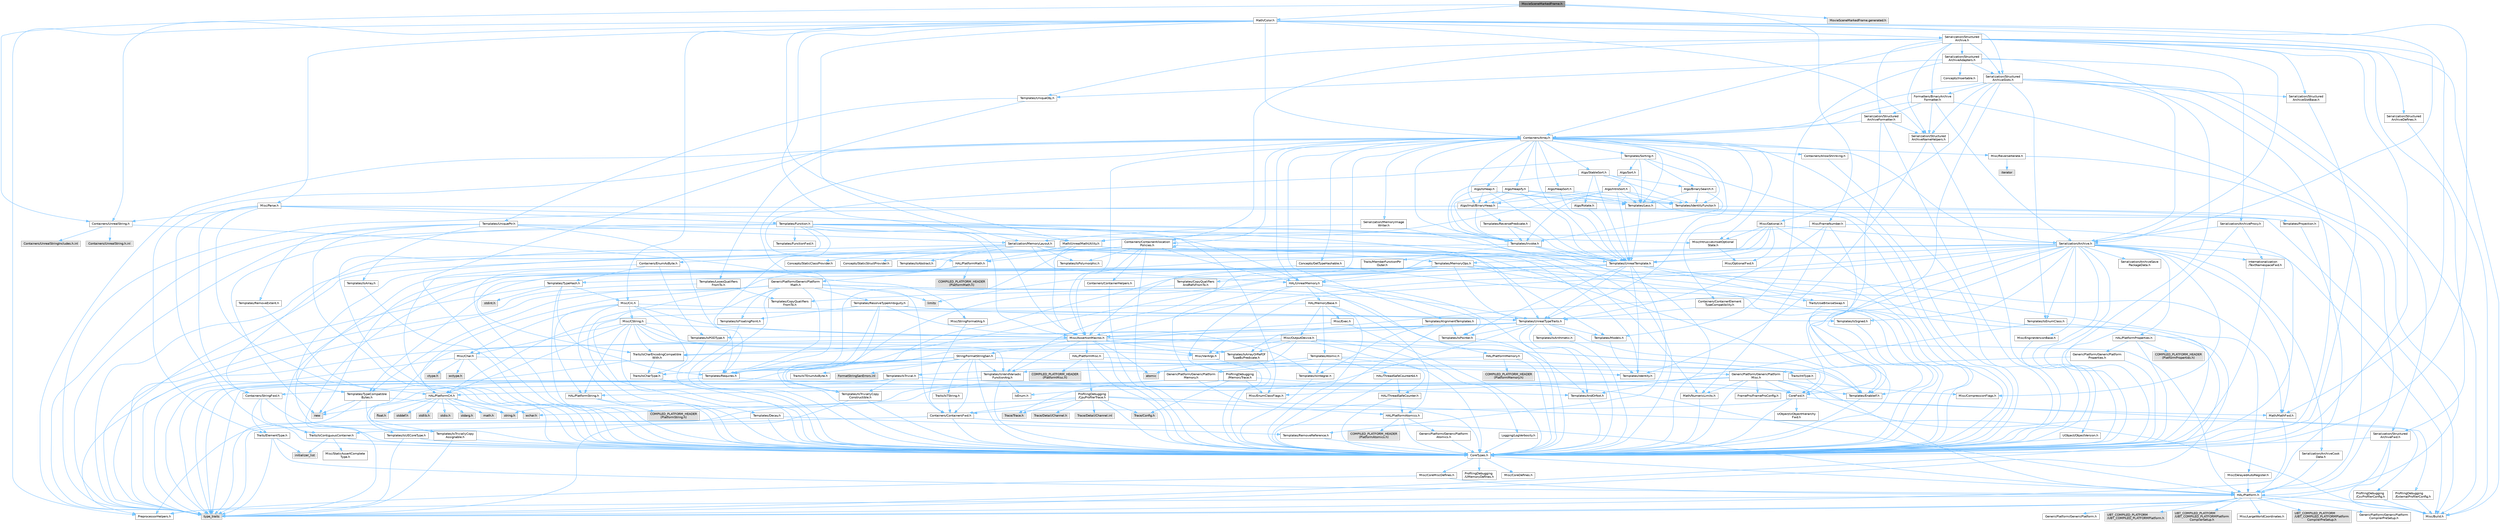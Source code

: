 digraph "MovieSceneMarkedFrame.h"
{
 // INTERACTIVE_SVG=YES
 // LATEX_PDF_SIZE
  bgcolor="transparent";
  edge [fontname=Helvetica,fontsize=10,labelfontname=Helvetica,labelfontsize=10];
  node [fontname=Helvetica,fontsize=10,shape=box,height=0.2,width=0.4];
  Node1 [id="Node000001",label="MovieSceneMarkedFrame.h",height=0.2,width=0.4,color="gray40", fillcolor="grey60", style="filled", fontcolor="black",tooltip=" "];
  Node1 -> Node2 [id="edge1_Node000001_Node000002",color="steelblue1",style="solid",tooltip=" "];
  Node2 [id="Node000002",label="Containers/UnrealString.h",height=0.2,width=0.4,color="grey40", fillcolor="white", style="filled",URL="$d5/dba/UnrealString_8h.html",tooltip=" "];
  Node2 -> Node3 [id="edge2_Node000002_Node000003",color="steelblue1",style="solid",tooltip=" "];
  Node3 [id="Node000003",label="Containers/UnrealStringIncludes.h.inl",height=0.2,width=0.4,color="grey60", fillcolor="#E0E0E0", style="filled",tooltip=" "];
  Node2 -> Node4 [id="edge3_Node000002_Node000004",color="steelblue1",style="solid",tooltip=" "];
  Node4 [id="Node000004",label="Containers/UnrealString.h.inl",height=0.2,width=0.4,color="grey60", fillcolor="#E0E0E0", style="filled",tooltip=" "];
  Node2 -> Node5 [id="edge4_Node000002_Node000005",color="steelblue1",style="solid",tooltip=" "];
  Node5 [id="Node000005",label="Misc/StringFormatArg.h",height=0.2,width=0.4,color="grey40", fillcolor="white", style="filled",URL="$d2/d16/StringFormatArg_8h.html",tooltip=" "];
  Node5 -> Node6 [id="edge5_Node000005_Node000006",color="steelblue1",style="solid",tooltip=" "];
  Node6 [id="Node000006",label="Containers/ContainersFwd.h",height=0.2,width=0.4,color="grey40", fillcolor="white", style="filled",URL="$d4/d0a/ContainersFwd_8h.html",tooltip=" "];
  Node6 -> Node7 [id="edge6_Node000006_Node000007",color="steelblue1",style="solid",tooltip=" "];
  Node7 [id="Node000007",label="HAL/Platform.h",height=0.2,width=0.4,color="grey40", fillcolor="white", style="filled",URL="$d9/dd0/Platform_8h.html",tooltip=" "];
  Node7 -> Node8 [id="edge7_Node000007_Node000008",color="steelblue1",style="solid",tooltip=" "];
  Node8 [id="Node000008",label="Misc/Build.h",height=0.2,width=0.4,color="grey40", fillcolor="white", style="filled",URL="$d3/dbb/Build_8h.html",tooltip=" "];
  Node7 -> Node9 [id="edge8_Node000007_Node000009",color="steelblue1",style="solid",tooltip=" "];
  Node9 [id="Node000009",label="Misc/LargeWorldCoordinates.h",height=0.2,width=0.4,color="grey40", fillcolor="white", style="filled",URL="$d2/dcb/LargeWorldCoordinates_8h.html",tooltip=" "];
  Node7 -> Node10 [id="edge9_Node000007_Node000010",color="steelblue1",style="solid",tooltip=" "];
  Node10 [id="Node000010",label="type_traits",height=0.2,width=0.4,color="grey60", fillcolor="#E0E0E0", style="filled",tooltip=" "];
  Node7 -> Node11 [id="edge10_Node000007_Node000011",color="steelblue1",style="solid",tooltip=" "];
  Node11 [id="Node000011",label="PreprocessorHelpers.h",height=0.2,width=0.4,color="grey40", fillcolor="white", style="filled",URL="$db/ddb/PreprocessorHelpers_8h.html",tooltip=" "];
  Node7 -> Node12 [id="edge11_Node000007_Node000012",color="steelblue1",style="solid",tooltip=" "];
  Node12 [id="Node000012",label="UBT_COMPILED_PLATFORM\l/UBT_COMPILED_PLATFORMPlatform\lCompilerPreSetup.h",height=0.2,width=0.4,color="grey60", fillcolor="#E0E0E0", style="filled",tooltip=" "];
  Node7 -> Node13 [id="edge12_Node000007_Node000013",color="steelblue1",style="solid",tooltip=" "];
  Node13 [id="Node000013",label="GenericPlatform/GenericPlatform\lCompilerPreSetup.h",height=0.2,width=0.4,color="grey40", fillcolor="white", style="filled",URL="$d9/dc8/GenericPlatformCompilerPreSetup_8h.html",tooltip=" "];
  Node7 -> Node14 [id="edge13_Node000007_Node000014",color="steelblue1",style="solid",tooltip=" "];
  Node14 [id="Node000014",label="GenericPlatform/GenericPlatform.h",height=0.2,width=0.4,color="grey40", fillcolor="white", style="filled",URL="$d6/d84/GenericPlatform_8h.html",tooltip=" "];
  Node7 -> Node15 [id="edge14_Node000007_Node000015",color="steelblue1",style="solid",tooltip=" "];
  Node15 [id="Node000015",label="UBT_COMPILED_PLATFORM\l/UBT_COMPILED_PLATFORMPlatform.h",height=0.2,width=0.4,color="grey60", fillcolor="#E0E0E0", style="filled",tooltip=" "];
  Node7 -> Node16 [id="edge15_Node000007_Node000016",color="steelblue1",style="solid",tooltip=" "];
  Node16 [id="Node000016",label="UBT_COMPILED_PLATFORM\l/UBT_COMPILED_PLATFORMPlatform\lCompilerSetup.h",height=0.2,width=0.4,color="grey60", fillcolor="#E0E0E0", style="filled",tooltip=" "];
  Node6 -> Node17 [id="edge16_Node000006_Node000017",color="steelblue1",style="solid",tooltip=" "];
  Node17 [id="Node000017",label="CoreTypes.h",height=0.2,width=0.4,color="grey40", fillcolor="white", style="filled",URL="$dc/dec/CoreTypes_8h.html",tooltip=" "];
  Node17 -> Node7 [id="edge17_Node000017_Node000007",color="steelblue1",style="solid",tooltip=" "];
  Node17 -> Node18 [id="edge18_Node000017_Node000018",color="steelblue1",style="solid",tooltip=" "];
  Node18 [id="Node000018",label="ProfilingDebugging\l/UMemoryDefines.h",height=0.2,width=0.4,color="grey40", fillcolor="white", style="filled",URL="$d2/da2/UMemoryDefines_8h.html",tooltip=" "];
  Node17 -> Node19 [id="edge19_Node000017_Node000019",color="steelblue1",style="solid",tooltip=" "];
  Node19 [id="Node000019",label="Misc/CoreMiscDefines.h",height=0.2,width=0.4,color="grey40", fillcolor="white", style="filled",URL="$da/d38/CoreMiscDefines_8h.html",tooltip=" "];
  Node19 -> Node7 [id="edge20_Node000019_Node000007",color="steelblue1",style="solid",tooltip=" "];
  Node19 -> Node11 [id="edge21_Node000019_Node000011",color="steelblue1",style="solid",tooltip=" "];
  Node17 -> Node20 [id="edge22_Node000017_Node000020",color="steelblue1",style="solid",tooltip=" "];
  Node20 [id="Node000020",label="Misc/CoreDefines.h",height=0.2,width=0.4,color="grey40", fillcolor="white", style="filled",URL="$d3/dd2/CoreDefines_8h.html",tooltip=" "];
  Node6 -> Node21 [id="edge23_Node000006_Node000021",color="steelblue1",style="solid",tooltip=" "];
  Node21 [id="Node000021",label="Traits/IsContiguousContainer.h",height=0.2,width=0.4,color="grey40", fillcolor="white", style="filled",URL="$d5/d3c/IsContiguousContainer_8h.html",tooltip=" "];
  Node21 -> Node17 [id="edge24_Node000021_Node000017",color="steelblue1",style="solid",tooltip=" "];
  Node21 -> Node22 [id="edge25_Node000021_Node000022",color="steelblue1",style="solid",tooltip=" "];
  Node22 [id="Node000022",label="Misc/StaticAssertComplete\lType.h",height=0.2,width=0.4,color="grey40", fillcolor="white", style="filled",URL="$d5/d4e/StaticAssertCompleteType_8h.html",tooltip=" "];
  Node21 -> Node23 [id="edge26_Node000021_Node000023",color="steelblue1",style="solid",tooltip=" "];
  Node23 [id="Node000023",label="initializer_list",height=0.2,width=0.4,color="grey60", fillcolor="#E0E0E0", style="filled",tooltip=" "];
  Node1 -> Node24 [id="edge27_Node000001_Node000024",color="steelblue1",style="solid",tooltip=" "];
  Node24 [id="Node000024",label="Misc/FrameNumber.h",height=0.2,width=0.4,color="grey40", fillcolor="white", style="filled",URL="$dd/dbd/FrameNumber_8h.html",tooltip=" "];
  Node24 -> Node17 [id="edge28_Node000024_Node000017",color="steelblue1",style="solid",tooltip=" "];
  Node24 -> Node25 [id="edge29_Node000024_Node000025",color="steelblue1",style="solid",tooltip=" "];
  Node25 [id="Node000025",label="Math/NumericLimits.h",height=0.2,width=0.4,color="grey40", fillcolor="white", style="filled",URL="$df/d1b/NumericLimits_8h.html",tooltip=" "];
  Node25 -> Node17 [id="edge30_Node000025_Node000017",color="steelblue1",style="solid",tooltip=" "];
  Node24 -> Node26 [id="edge31_Node000024_Node000026",color="steelblue1",style="solid",tooltip=" "];
  Node26 [id="Node000026",label="Math/UnrealMathUtility.h",height=0.2,width=0.4,color="grey40", fillcolor="white", style="filled",URL="$db/db8/UnrealMathUtility_8h.html",tooltip=" "];
  Node26 -> Node17 [id="edge32_Node000026_Node000017",color="steelblue1",style="solid",tooltip=" "];
  Node26 -> Node27 [id="edge33_Node000026_Node000027",color="steelblue1",style="solid",tooltip=" "];
  Node27 [id="Node000027",label="Misc/AssertionMacros.h",height=0.2,width=0.4,color="grey40", fillcolor="white", style="filled",URL="$d0/dfa/AssertionMacros_8h.html",tooltip=" "];
  Node27 -> Node17 [id="edge34_Node000027_Node000017",color="steelblue1",style="solid",tooltip=" "];
  Node27 -> Node7 [id="edge35_Node000027_Node000007",color="steelblue1",style="solid",tooltip=" "];
  Node27 -> Node28 [id="edge36_Node000027_Node000028",color="steelblue1",style="solid",tooltip=" "];
  Node28 [id="Node000028",label="HAL/PlatformMisc.h",height=0.2,width=0.4,color="grey40", fillcolor="white", style="filled",URL="$d0/df5/PlatformMisc_8h.html",tooltip=" "];
  Node28 -> Node17 [id="edge37_Node000028_Node000017",color="steelblue1",style="solid",tooltip=" "];
  Node28 -> Node29 [id="edge38_Node000028_Node000029",color="steelblue1",style="solid",tooltip=" "];
  Node29 [id="Node000029",label="GenericPlatform/GenericPlatform\lMisc.h",height=0.2,width=0.4,color="grey40", fillcolor="white", style="filled",URL="$db/d9a/GenericPlatformMisc_8h.html",tooltip=" "];
  Node29 -> Node30 [id="edge39_Node000029_Node000030",color="steelblue1",style="solid",tooltip=" "];
  Node30 [id="Node000030",label="Containers/StringFwd.h",height=0.2,width=0.4,color="grey40", fillcolor="white", style="filled",URL="$df/d37/StringFwd_8h.html",tooltip=" "];
  Node30 -> Node17 [id="edge40_Node000030_Node000017",color="steelblue1",style="solid",tooltip=" "];
  Node30 -> Node31 [id="edge41_Node000030_Node000031",color="steelblue1",style="solid",tooltip=" "];
  Node31 [id="Node000031",label="Traits/ElementType.h",height=0.2,width=0.4,color="grey40", fillcolor="white", style="filled",URL="$d5/d4f/ElementType_8h.html",tooltip=" "];
  Node31 -> Node7 [id="edge42_Node000031_Node000007",color="steelblue1",style="solid",tooltip=" "];
  Node31 -> Node23 [id="edge43_Node000031_Node000023",color="steelblue1",style="solid",tooltip=" "];
  Node31 -> Node10 [id="edge44_Node000031_Node000010",color="steelblue1",style="solid",tooltip=" "];
  Node30 -> Node21 [id="edge45_Node000030_Node000021",color="steelblue1",style="solid",tooltip=" "];
  Node29 -> Node32 [id="edge46_Node000029_Node000032",color="steelblue1",style="solid",tooltip=" "];
  Node32 [id="Node000032",label="CoreFwd.h",height=0.2,width=0.4,color="grey40", fillcolor="white", style="filled",URL="$d1/d1e/CoreFwd_8h.html",tooltip=" "];
  Node32 -> Node17 [id="edge47_Node000032_Node000017",color="steelblue1",style="solid",tooltip=" "];
  Node32 -> Node6 [id="edge48_Node000032_Node000006",color="steelblue1",style="solid",tooltip=" "];
  Node32 -> Node33 [id="edge49_Node000032_Node000033",color="steelblue1",style="solid",tooltip=" "];
  Node33 [id="Node000033",label="Math/MathFwd.h",height=0.2,width=0.4,color="grey40", fillcolor="white", style="filled",URL="$d2/d10/MathFwd_8h.html",tooltip=" "];
  Node33 -> Node7 [id="edge50_Node000033_Node000007",color="steelblue1",style="solid",tooltip=" "];
  Node32 -> Node34 [id="edge51_Node000032_Node000034",color="steelblue1",style="solid",tooltip=" "];
  Node34 [id="Node000034",label="UObject/UObjectHierarchy\lFwd.h",height=0.2,width=0.4,color="grey40", fillcolor="white", style="filled",URL="$d3/d13/UObjectHierarchyFwd_8h.html",tooltip=" "];
  Node29 -> Node17 [id="edge52_Node000029_Node000017",color="steelblue1",style="solid",tooltip=" "];
  Node29 -> Node35 [id="edge53_Node000029_Node000035",color="steelblue1",style="solid",tooltip=" "];
  Node35 [id="Node000035",label="FramePro/FrameProConfig.h",height=0.2,width=0.4,color="grey40", fillcolor="white", style="filled",URL="$d7/d90/FrameProConfig_8h.html",tooltip=" "];
  Node29 -> Node36 [id="edge54_Node000029_Node000036",color="steelblue1",style="solid",tooltip=" "];
  Node36 [id="Node000036",label="HAL/PlatformCrt.h",height=0.2,width=0.4,color="grey40", fillcolor="white", style="filled",URL="$d8/d75/PlatformCrt_8h.html",tooltip=" "];
  Node36 -> Node37 [id="edge55_Node000036_Node000037",color="steelblue1",style="solid",tooltip=" "];
  Node37 [id="Node000037",label="new",height=0.2,width=0.4,color="grey60", fillcolor="#E0E0E0", style="filled",tooltip=" "];
  Node36 -> Node38 [id="edge56_Node000036_Node000038",color="steelblue1",style="solid",tooltip=" "];
  Node38 [id="Node000038",label="wchar.h",height=0.2,width=0.4,color="grey60", fillcolor="#E0E0E0", style="filled",tooltip=" "];
  Node36 -> Node39 [id="edge57_Node000036_Node000039",color="steelblue1",style="solid",tooltip=" "];
  Node39 [id="Node000039",label="stddef.h",height=0.2,width=0.4,color="grey60", fillcolor="#E0E0E0", style="filled",tooltip=" "];
  Node36 -> Node40 [id="edge58_Node000036_Node000040",color="steelblue1",style="solid",tooltip=" "];
  Node40 [id="Node000040",label="stdlib.h",height=0.2,width=0.4,color="grey60", fillcolor="#E0E0E0", style="filled",tooltip=" "];
  Node36 -> Node41 [id="edge59_Node000036_Node000041",color="steelblue1",style="solid",tooltip=" "];
  Node41 [id="Node000041",label="stdio.h",height=0.2,width=0.4,color="grey60", fillcolor="#E0E0E0", style="filled",tooltip=" "];
  Node36 -> Node42 [id="edge60_Node000036_Node000042",color="steelblue1",style="solid",tooltip=" "];
  Node42 [id="Node000042",label="stdarg.h",height=0.2,width=0.4,color="grey60", fillcolor="#E0E0E0", style="filled",tooltip=" "];
  Node36 -> Node43 [id="edge61_Node000036_Node000043",color="steelblue1",style="solid",tooltip=" "];
  Node43 [id="Node000043",label="math.h",height=0.2,width=0.4,color="grey60", fillcolor="#E0E0E0", style="filled",tooltip=" "];
  Node36 -> Node44 [id="edge62_Node000036_Node000044",color="steelblue1",style="solid",tooltip=" "];
  Node44 [id="Node000044",label="float.h",height=0.2,width=0.4,color="grey60", fillcolor="#E0E0E0", style="filled",tooltip=" "];
  Node36 -> Node45 [id="edge63_Node000036_Node000045",color="steelblue1",style="solid",tooltip=" "];
  Node45 [id="Node000045",label="string.h",height=0.2,width=0.4,color="grey60", fillcolor="#E0E0E0", style="filled",tooltip=" "];
  Node29 -> Node25 [id="edge64_Node000029_Node000025",color="steelblue1",style="solid",tooltip=" "];
  Node29 -> Node46 [id="edge65_Node000029_Node000046",color="steelblue1",style="solid",tooltip=" "];
  Node46 [id="Node000046",label="Misc/CompressionFlags.h",height=0.2,width=0.4,color="grey40", fillcolor="white", style="filled",URL="$d9/d76/CompressionFlags_8h.html",tooltip=" "];
  Node29 -> Node47 [id="edge66_Node000029_Node000047",color="steelblue1",style="solid",tooltip=" "];
  Node47 [id="Node000047",label="Misc/EnumClassFlags.h",height=0.2,width=0.4,color="grey40", fillcolor="white", style="filled",URL="$d8/de7/EnumClassFlags_8h.html",tooltip=" "];
  Node29 -> Node48 [id="edge67_Node000029_Node000048",color="steelblue1",style="solid",tooltip=" "];
  Node48 [id="Node000048",label="ProfilingDebugging\l/CsvProfilerConfig.h",height=0.2,width=0.4,color="grey40", fillcolor="white", style="filled",URL="$d3/d88/CsvProfilerConfig_8h.html",tooltip=" "];
  Node48 -> Node8 [id="edge68_Node000048_Node000008",color="steelblue1",style="solid",tooltip=" "];
  Node29 -> Node49 [id="edge69_Node000029_Node000049",color="steelblue1",style="solid",tooltip=" "];
  Node49 [id="Node000049",label="ProfilingDebugging\l/ExternalProfilerConfig.h",height=0.2,width=0.4,color="grey40", fillcolor="white", style="filled",URL="$d3/dbb/ExternalProfilerConfig_8h.html",tooltip=" "];
  Node49 -> Node8 [id="edge70_Node000049_Node000008",color="steelblue1",style="solid",tooltip=" "];
  Node28 -> Node50 [id="edge71_Node000028_Node000050",color="steelblue1",style="solid",tooltip=" "];
  Node50 [id="Node000050",label="COMPILED_PLATFORM_HEADER\l(PlatformMisc.h)",height=0.2,width=0.4,color="grey60", fillcolor="#E0E0E0", style="filled",tooltip=" "];
  Node28 -> Node51 [id="edge72_Node000028_Node000051",color="steelblue1",style="solid",tooltip=" "];
  Node51 [id="Node000051",label="ProfilingDebugging\l/CpuProfilerTrace.h",height=0.2,width=0.4,color="grey40", fillcolor="white", style="filled",URL="$da/dcb/CpuProfilerTrace_8h.html",tooltip=" "];
  Node51 -> Node17 [id="edge73_Node000051_Node000017",color="steelblue1",style="solid",tooltip=" "];
  Node51 -> Node6 [id="edge74_Node000051_Node000006",color="steelblue1",style="solid",tooltip=" "];
  Node51 -> Node52 [id="edge75_Node000051_Node000052",color="steelblue1",style="solid",tooltip=" "];
  Node52 [id="Node000052",label="HAL/PlatformAtomics.h",height=0.2,width=0.4,color="grey40", fillcolor="white", style="filled",URL="$d3/d36/PlatformAtomics_8h.html",tooltip=" "];
  Node52 -> Node17 [id="edge76_Node000052_Node000017",color="steelblue1",style="solid",tooltip=" "];
  Node52 -> Node53 [id="edge77_Node000052_Node000053",color="steelblue1",style="solid",tooltip=" "];
  Node53 [id="Node000053",label="GenericPlatform/GenericPlatform\lAtomics.h",height=0.2,width=0.4,color="grey40", fillcolor="white", style="filled",URL="$da/d72/GenericPlatformAtomics_8h.html",tooltip=" "];
  Node53 -> Node17 [id="edge78_Node000053_Node000017",color="steelblue1",style="solid",tooltip=" "];
  Node52 -> Node54 [id="edge79_Node000052_Node000054",color="steelblue1",style="solid",tooltip=" "];
  Node54 [id="Node000054",label="COMPILED_PLATFORM_HEADER\l(PlatformAtomics.h)",height=0.2,width=0.4,color="grey60", fillcolor="#E0E0E0", style="filled",tooltip=" "];
  Node51 -> Node11 [id="edge80_Node000051_Node000011",color="steelblue1",style="solid",tooltip=" "];
  Node51 -> Node8 [id="edge81_Node000051_Node000008",color="steelblue1",style="solid",tooltip=" "];
  Node51 -> Node55 [id="edge82_Node000051_Node000055",color="steelblue1",style="solid",tooltip=" "];
  Node55 [id="Node000055",label="Trace/Config.h",height=0.2,width=0.4,color="grey60", fillcolor="#E0E0E0", style="filled",tooltip=" "];
  Node51 -> Node56 [id="edge83_Node000051_Node000056",color="steelblue1",style="solid",tooltip=" "];
  Node56 [id="Node000056",label="Trace/Detail/Channel.h",height=0.2,width=0.4,color="grey60", fillcolor="#E0E0E0", style="filled",tooltip=" "];
  Node51 -> Node57 [id="edge84_Node000051_Node000057",color="steelblue1",style="solid",tooltip=" "];
  Node57 [id="Node000057",label="Trace/Detail/Channel.inl",height=0.2,width=0.4,color="grey60", fillcolor="#E0E0E0", style="filled",tooltip=" "];
  Node51 -> Node58 [id="edge85_Node000051_Node000058",color="steelblue1",style="solid",tooltip=" "];
  Node58 [id="Node000058",label="Trace/Trace.h",height=0.2,width=0.4,color="grey60", fillcolor="#E0E0E0", style="filled",tooltip=" "];
  Node27 -> Node11 [id="edge86_Node000027_Node000011",color="steelblue1",style="solid",tooltip=" "];
  Node27 -> Node59 [id="edge87_Node000027_Node000059",color="steelblue1",style="solid",tooltip=" "];
  Node59 [id="Node000059",label="Templates/EnableIf.h",height=0.2,width=0.4,color="grey40", fillcolor="white", style="filled",URL="$d7/d60/EnableIf_8h.html",tooltip=" "];
  Node59 -> Node17 [id="edge88_Node000059_Node000017",color="steelblue1",style="solid",tooltip=" "];
  Node27 -> Node60 [id="edge89_Node000027_Node000060",color="steelblue1",style="solid",tooltip=" "];
  Node60 [id="Node000060",label="Templates/IsArrayOrRefOf\lTypeByPredicate.h",height=0.2,width=0.4,color="grey40", fillcolor="white", style="filled",URL="$d6/da1/IsArrayOrRefOfTypeByPredicate_8h.html",tooltip=" "];
  Node60 -> Node17 [id="edge90_Node000060_Node000017",color="steelblue1",style="solid",tooltip=" "];
  Node27 -> Node61 [id="edge91_Node000027_Node000061",color="steelblue1",style="solid",tooltip=" "];
  Node61 [id="Node000061",label="Templates/IsValidVariadic\lFunctionArg.h",height=0.2,width=0.4,color="grey40", fillcolor="white", style="filled",URL="$d0/dc8/IsValidVariadicFunctionArg_8h.html",tooltip=" "];
  Node61 -> Node17 [id="edge92_Node000061_Node000017",color="steelblue1",style="solid",tooltip=" "];
  Node61 -> Node62 [id="edge93_Node000061_Node000062",color="steelblue1",style="solid",tooltip=" "];
  Node62 [id="Node000062",label="IsEnum.h",height=0.2,width=0.4,color="grey40", fillcolor="white", style="filled",URL="$d4/de5/IsEnum_8h.html",tooltip=" "];
  Node61 -> Node10 [id="edge94_Node000061_Node000010",color="steelblue1",style="solid",tooltip=" "];
  Node27 -> Node63 [id="edge95_Node000027_Node000063",color="steelblue1",style="solid",tooltip=" "];
  Node63 [id="Node000063",label="Traits/IsCharEncodingCompatible\lWith.h",height=0.2,width=0.4,color="grey40", fillcolor="white", style="filled",URL="$df/dd1/IsCharEncodingCompatibleWith_8h.html",tooltip=" "];
  Node63 -> Node10 [id="edge96_Node000063_Node000010",color="steelblue1",style="solid",tooltip=" "];
  Node63 -> Node64 [id="edge97_Node000063_Node000064",color="steelblue1",style="solid",tooltip=" "];
  Node64 [id="Node000064",label="Traits/IsCharType.h",height=0.2,width=0.4,color="grey40", fillcolor="white", style="filled",URL="$db/d51/IsCharType_8h.html",tooltip=" "];
  Node64 -> Node17 [id="edge98_Node000064_Node000017",color="steelblue1",style="solid",tooltip=" "];
  Node27 -> Node65 [id="edge99_Node000027_Node000065",color="steelblue1",style="solid",tooltip=" "];
  Node65 [id="Node000065",label="Misc/VarArgs.h",height=0.2,width=0.4,color="grey40", fillcolor="white", style="filled",URL="$d5/d6f/VarArgs_8h.html",tooltip=" "];
  Node65 -> Node17 [id="edge100_Node000065_Node000017",color="steelblue1",style="solid",tooltip=" "];
  Node27 -> Node66 [id="edge101_Node000027_Node000066",color="steelblue1",style="solid",tooltip=" "];
  Node66 [id="Node000066",label="String/FormatStringSan.h",height=0.2,width=0.4,color="grey40", fillcolor="white", style="filled",URL="$d3/d8b/FormatStringSan_8h.html",tooltip=" "];
  Node66 -> Node10 [id="edge102_Node000066_Node000010",color="steelblue1",style="solid",tooltip=" "];
  Node66 -> Node17 [id="edge103_Node000066_Node000017",color="steelblue1",style="solid",tooltip=" "];
  Node66 -> Node67 [id="edge104_Node000066_Node000067",color="steelblue1",style="solid",tooltip=" "];
  Node67 [id="Node000067",label="Templates/Requires.h",height=0.2,width=0.4,color="grey40", fillcolor="white", style="filled",URL="$dc/d96/Requires_8h.html",tooltip=" "];
  Node67 -> Node59 [id="edge105_Node000067_Node000059",color="steelblue1",style="solid",tooltip=" "];
  Node67 -> Node10 [id="edge106_Node000067_Node000010",color="steelblue1",style="solid",tooltip=" "];
  Node66 -> Node68 [id="edge107_Node000066_Node000068",color="steelblue1",style="solid",tooltip=" "];
  Node68 [id="Node000068",label="Templates/Identity.h",height=0.2,width=0.4,color="grey40", fillcolor="white", style="filled",URL="$d0/dd5/Identity_8h.html",tooltip=" "];
  Node66 -> Node61 [id="edge108_Node000066_Node000061",color="steelblue1",style="solid",tooltip=" "];
  Node66 -> Node64 [id="edge109_Node000066_Node000064",color="steelblue1",style="solid",tooltip=" "];
  Node66 -> Node69 [id="edge110_Node000066_Node000069",color="steelblue1",style="solid",tooltip=" "];
  Node69 [id="Node000069",label="Traits/IsTEnumAsByte.h",height=0.2,width=0.4,color="grey40", fillcolor="white", style="filled",URL="$d1/de6/IsTEnumAsByte_8h.html",tooltip=" "];
  Node66 -> Node70 [id="edge111_Node000066_Node000070",color="steelblue1",style="solid",tooltip=" "];
  Node70 [id="Node000070",label="Traits/IsTString.h",height=0.2,width=0.4,color="grey40", fillcolor="white", style="filled",URL="$d0/df8/IsTString_8h.html",tooltip=" "];
  Node70 -> Node6 [id="edge112_Node000070_Node000006",color="steelblue1",style="solid",tooltip=" "];
  Node66 -> Node6 [id="edge113_Node000066_Node000006",color="steelblue1",style="solid",tooltip=" "];
  Node66 -> Node71 [id="edge114_Node000066_Node000071",color="steelblue1",style="solid",tooltip=" "];
  Node71 [id="Node000071",label="FormatStringSanErrors.inl",height=0.2,width=0.4,color="grey60", fillcolor="#E0E0E0", style="filled",tooltip=" "];
  Node27 -> Node72 [id="edge115_Node000027_Node000072",color="steelblue1",style="solid",tooltip=" "];
  Node72 [id="Node000072",label="atomic",height=0.2,width=0.4,color="grey60", fillcolor="#E0E0E0", style="filled",tooltip=" "];
  Node26 -> Node73 [id="edge116_Node000026_Node000073",color="steelblue1",style="solid",tooltip=" "];
  Node73 [id="Node000073",label="HAL/PlatformMath.h",height=0.2,width=0.4,color="grey40", fillcolor="white", style="filled",URL="$dc/d53/PlatformMath_8h.html",tooltip=" "];
  Node73 -> Node17 [id="edge117_Node000073_Node000017",color="steelblue1",style="solid",tooltip=" "];
  Node73 -> Node74 [id="edge118_Node000073_Node000074",color="steelblue1",style="solid",tooltip=" "];
  Node74 [id="Node000074",label="GenericPlatform/GenericPlatform\lMath.h",height=0.2,width=0.4,color="grey40", fillcolor="white", style="filled",URL="$d5/d79/GenericPlatformMath_8h.html",tooltip=" "];
  Node74 -> Node17 [id="edge119_Node000074_Node000017",color="steelblue1",style="solid",tooltip=" "];
  Node74 -> Node6 [id="edge120_Node000074_Node000006",color="steelblue1",style="solid",tooltip=" "];
  Node74 -> Node36 [id="edge121_Node000074_Node000036",color="steelblue1",style="solid",tooltip=" "];
  Node74 -> Node75 [id="edge122_Node000074_Node000075",color="steelblue1",style="solid",tooltip=" "];
  Node75 [id="Node000075",label="Templates/AndOrNot.h",height=0.2,width=0.4,color="grey40", fillcolor="white", style="filled",URL="$db/d0a/AndOrNot_8h.html",tooltip=" "];
  Node75 -> Node17 [id="edge123_Node000075_Node000017",color="steelblue1",style="solid",tooltip=" "];
  Node74 -> Node76 [id="edge124_Node000074_Node000076",color="steelblue1",style="solid",tooltip=" "];
  Node76 [id="Node000076",label="Templates/Decay.h",height=0.2,width=0.4,color="grey40", fillcolor="white", style="filled",URL="$dd/d0f/Decay_8h.html",tooltip=" "];
  Node76 -> Node17 [id="edge125_Node000076_Node000017",color="steelblue1",style="solid",tooltip=" "];
  Node76 -> Node77 [id="edge126_Node000076_Node000077",color="steelblue1",style="solid",tooltip=" "];
  Node77 [id="Node000077",label="Templates/RemoveReference.h",height=0.2,width=0.4,color="grey40", fillcolor="white", style="filled",URL="$da/dbe/RemoveReference_8h.html",tooltip=" "];
  Node77 -> Node17 [id="edge127_Node000077_Node000017",color="steelblue1",style="solid",tooltip=" "];
  Node76 -> Node10 [id="edge128_Node000076_Node000010",color="steelblue1",style="solid",tooltip=" "];
  Node74 -> Node78 [id="edge129_Node000074_Node000078",color="steelblue1",style="solid",tooltip=" "];
  Node78 [id="Node000078",label="Templates/IsFloatingPoint.h",height=0.2,width=0.4,color="grey40", fillcolor="white", style="filled",URL="$d3/d11/IsFloatingPoint_8h.html",tooltip=" "];
  Node78 -> Node17 [id="edge130_Node000078_Node000017",color="steelblue1",style="solid",tooltip=" "];
  Node74 -> Node79 [id="edge131_Node000074_Node000079",color="steelblue1",style="solid",tooltip=" "];
  Node79 [id="Node000079",label="Templates/UnrealTypeTraits.h",height=0.2,width=0.4,color="grey40", fillcolor="white", style="filled",URL="$d2/d2d/UnrealTypeTraits_8h.html",tooltip=" "];
  Node79 -> Node17 [id="edge132_Node000079_Node000017",color="steelblue1",style="solid",tooltip=" "];
  Node79 -> Node80 [id="edge133_Node000079_Node000080",color="steelblue1",style="solid",tooltip=" "];
  Node80 [id="Node000080",label="Templates/IsPointer.h",height=0.2,width=0.4,color="grey40", fillcolor="white", style="filled",URL="$d7/d05/IsPointer_8h.html",tooltip=" "];
  Node80 -> Node17 [id="edge134_Node000080_Node000017",color="steelblue1",style="solid",tooltip=" "];
  Node79 -> Node27 [id="edge135_Node000079_Node000027",color="steelblue1",style="solid",tooltip=" "];
  Node79 -> Node75 [id="edge136_Node000079_Node000075",color="steelblue1",style="solid",tooltip=" "];
  Node79 -> Node59 [id="edge137_Node000079_Node000059",color="steelblue1",style="solid",tooltip=" "];
  Node79 -> Node81 [id="edge138_Node000079_Node000081",color="steelblue1",style="solid",tooltip=" "];
  Node81 [id="Node000081",label="Templates/IsArithmetic.h",height=0.2,width=0.4,color="grey40", fillcolor="white", style="filled",URL="$d2/d5d/IsArithmetic_8h.html",tooltip=" "];
  Node81 -> Node17 [id="edge139_Node000081_Node000017",color="steelblue1",style="solid",tooltip=" "];
  Node79 -> Node62 [id="edge140_Node000079_Node000062",color="steelblue1",style="solid",tooltip=" "];
  Node79 -> Node82 [id="edge141_Node000079_Node000082",color="steelblue1",style="solid",tooltip=" "];
  Node82 [id="Node000082",label="Templates/Models.h",height=0.2,width=0.4,color="grey40", fillcolor="white", style="filled",URL="$d3/d0c/Models_8h.html",tooltip=" "];
  Node82 -> Node68 [id="edge142_Node000082_Node000068",color="steelblue1",style="solid",tooltip=" "];
  Node79 -> Node83 [id="edge143_Node000079_Node000083",color="steelblue1",style="solid",tooltip=" "];
  Node83 [id="Node000083",label="Templates/IsPODType.h",height=0.2,width=0.4,color="grey40", fillcolor="white", style="filled",URL="$d7/db1/IsPODType_8h.html",tooltip=" "];
  Node83 -> Node17 [id="edge144_Node000083_Node000017",color="steelblue1",style="solid",tooltip=" "];
  Node79 -> Node84 [id="edge145_Node000079_Node000084",color="steelblue1",style="solid",tooltip=" "];
  Node84 [id="Node000084",label="Templates/IsUECoreType.h",height=0.2,width=0.4,color="grey40", fillcolor="white", style="filled",URL="$d1/db8/IsUECoreType_8h.html",tooltip=" "];
  Node84 -> Node17 [id="edge146_Node000084_Node000017",color="steelblue1",style="solid",tooltip=" "];
  Node84 -> Node10 [id="edge147_Node000084_Node000010",color="steelblue1",style="solid",tooltip=" "];
  Node79 -> Node85 [id="edge148_Node000079_Node000085",color="steelblue1",style="solid",tooltip=" "];
  Node85 [id="Node000085",label="Templates/IsTriviallyCopy\lConstructible.h",height=0.2,width=0.4,color="grey40", fillcolor="white", style="filled",URL="$d3/d78/IsTriviallyCopyConstructible_8h.html",tooltip=" "];
  Node85 -> Node17 [id="edge149_Node000085_Node000017",color="steelblue1",style="solid",tooltip=" "];
  Node85 -> Node10 [id="edge150_Node000085_Node000010",color="steelblue1",style="solid",tooltip=" "];
  Node74 -> Node67 [id="edge151_Node000074_Node000067",color="steelblue1",style="solid",tooltip=" "];
  Node74 -> Node86 [id="edge152_Node000074_Node000086",color="steelblue1",style="solid",tooltip=" "];
  Node86 [id="Node000086",label="Templates/ResolveTypeAmbiguity.h",height=0.2,width=0.4,color="grey40", fillcolor="white", style="filled",URL="$df/d1f/ResolveTypeAmbiguity_8h.html",tooltip=" "];
  Node86 -> Node17 [id="edge153_Node000086_Node000017",color="steelblue1",style="solid",tooltip=" "];
  Node86 -> Node78 [id="edge154_Node000086_Node000078",color="steelblue1",style="solid",tooltip=" "];
  Node86 -> Node79 [id="edge155_Node000086_Node000079",color="steelblue1",style="solid",tooltip=" "];
  Node86 -> Node87 [id="edge156_Node000086_Node000087",color="steelblue1",style="solid",tooltip=" "];
  Node87 [id="Node000087",label="Templates/IsSigned.h",height=0.2,width=0.4,color="grey40", fillcolor="white", style="filled",URL="$d8/dd8/IsSigned_8h.html",tooltip=" "];
  Node87 -> Node17 [id="edge157_Node000087_Node000017",color="steelblue1",style="solid",tooltip=" "];
  Node86 -> Node88 [id="edge158_Node000086_Node000088",color="steelblue1",style="solid",tooltip=" "];
  Node88 [id="Node000088",label="Templates/IsIntegral.h",height=0.2,width=0.4,color="grey40", fillcolor="white", style="filled",URL="$da/d64/IsIntegral_8h.html",tooltip=" "];
  Node88 -> Node17 [id="edge159_Node000088_Node000017",color="steelblue1",style="solid",tooltip=" "];
  Node86 -> Node67 [id="edge160_Node000086_Node000067",color="steelblue1",style="solid",tooltip=" "];
  Node74 -> Node89 [id="edge161_Node000074_Node000089",color="steelblue1",style="solid",tooltip=" "];
  Node89 [id="Node000089",label="Templates/TypeCompatible\lBytes.h",height=0.2,width=0.4,color="grey40", fillcolor="white", style="filled",URL="$df/d0a/TypeCompatibleBytes_8h.html",tooltip=" "];
  Node89 -> Node17 [id="edge162_Node000089_Node000017",color="steelblue1",style="solid",tooltip=" "];
  Node89 -> Node45 [id="edge163_Node000089_Node000045",color="steelblue1",style="solid",tooltip=" "];
  Node89 -> Node37 [id="edge164_Node000089_Node000037",color="steelblue1",style="solid",tooltip=" "];
  Node89 -> Node10 [id="edge165_Node000089_Node000010",color="steelblue1",style="solid",tooltip=" "];
  Node74 -> Node90 [id="edge166_Node000074_Node000090",color="steelblue1",style="solid",tooltip=" "];
  Node90 [id="Node000090",label="limits",height=0.2,width=0.4,color="grey60", fillcolor="#E0E0E0", style="filled",tooltip=" "];
  Node74 -> Node10 [id="edge167_Node000074_Node000010",color="steelblue1",style="solid",tooltip=" "];
  Node73 -> Node91 [id="edge168_Node000073_Node000091",color="steelblue1",style="solid",tooltip=" "];
  Node91 [id="Node000091",label="COMPILED_PLATFORM_HEADER\l(PlatformMath.h)",height=0.2,width=0.4,color="grey60", fillcolor="#E0E0E0", style="filled",tooltip=" "];
  Node26 -> Node33 [id="edge169_Node000026_Node000033",color="steelblue1",style="solid",tooltip=" "];
  Node26 -> Node68 [id="edge170_Node000026_Node000068",color="steelblue1",style="solid",tooltip=" "];
  Node26 -> Node67 [id="edge171_Node000026_Node000067",color="steelblue1",style="solid",tooltip=" "];
  Node24 -> Node59 [id="edge172_Node000024_Node000059",color="steelblue1",style="solid",tooltip=" "];
  Node24 -> Node79 [id="edge173_Node000024_Node000079",color="steelblue1",style="solid",tooltip=" "];
  Node1 -> Node92 [id="edge174_Node000001_Node000092",color="steelblue1",style="solid",tooltip=" "];
  Node92 [id="Node000092",label="Math/Color.h",height=0.2,width=0.4,color="grey40", fillcolor="white", style="filled",URL="$dd/dac/Color_8h.html",tooltip=" "];
  Node92 -> Node93 [id="edge175_Node000092_Node000093",color="steelblue1",style="solid",tooltip=" "];
  Node93 [id="Node000093",label="Containers/Array.h",height=0.2,width=0.4,color="grey40", fillcolor="white", style="filled",URL="$df/dd0/Array_8h.html",tooltip=" "];
  Node93 -> Node17 [id="edge176_Node000093_Node000017",color="steelblue1",style="solid",tooltip=" "];
  Node93 -> Node27 [id="edge177_Node000093_Node000027",color="steelblue1",style="solid",tooltip=" "];
  Node93 -> Node94 [id="edge178_Node000093_Node000094",color="steelblue1",style="solid",tooltip=" "];
  Node94 [id="Node000094",label="Misc/IntrusiveUnsetOptional\lState.h",height=0.2,width=0.4,color="grey40", fillcolor="white", style="filled",URL="$d2/d0a/IntrusiveUnsetOptionalState_8h.html",tooltip=" "];
  Node94 -> Node95 [id="edge179_Node000094_Node000095",color="steelblue1",style="solid",tooltip=" "];
  Node95 [id="Node000095",label="Misc/OptionalFwd.h",height=0.2,width=0.4,color="grey40", fillcolor="white", style="filled",URL="$dc/d50/OptionalFwd_8h.html",tooltip=" "];
  Node93 -> Node96 [id="edge180_Node000093_Node000096",color="steelblue1",style="solid",tooltip=" "];
  Node96 [id="Node000096",label="Misc/ReverseIterate.h",height=0.2,width=0.4,color="grey40", fillcolor="white", style="filled",URL="$db/de3/ReverseIterate_8h.html",tooltip=" "];
  Node96 -> Node7 [id="edge181_Node000096_Node000007",color="steelblue1",style="solid",tooltip=" "];
  Node96 -> Node97 [id="edge182_Node000096_Node000097",color="steelblue1",style="solid",tooltip=" "];
  Node97 [id="Node000097",label="iterator",height=0.2,width=0.4,color="grey60", fillcolor="#E0E0E0", style="filled",tooltip=" "];
  Node93 -> Node98 [id="edge183_Node000093_Node000098",color="steelblue1",style="solid",tooltip=" "];
  Node98 [id="Node000098",label="HAL/UnrealMemory.h",height=0.2,width=0.4,color="grey40", fillcolor="white", style="filled",URL="$d9/d96/UnrealMemory_8h.html",tooltip=" "];
  Node98 -> Node17 [id="edge184_Node000098_Node000017",color="steelblue1",style="solid",tooltip=" "];
  Node98 -> Node99 [id="edge185_Node000098_Node000099",color="steelblue1",style="solid",tooltip=" "];
  Node99 [id="Node000099",label="GenericPlatform/GenericPlatform\lMemory.h",height=0.2,width=0.4,color="grey40", fillcolor="white", style="filled",URL="$dd/d22/GenericPlatformMemory_8h.html",tooltip=" "];
  Node99 -> Node32 [id="edge186_Node000099_Node000032",color="steelblue1",style="solid",tooltip=" "];
  Node99 -> Node17 [id="edge187_Node000099_Node000017",color="steelblue1",style="solid",tooltip=" "];
  Node99 -> Node100 [id="edge188_Node000099_Node000100",color="steelblue1",style="solid",tooltip=" "];
  Node100 [id="Node000100",label="HAL/PlatformString.h",height=0.2,width=0.4,color="grey40", fillcolor="white", style="filled",URL="$db/db5/PlatformString_8h.html",tooltip=" "];
  Node100 -> Node17 [id="edge189_Node000100_Node000017",color="steelblue1",style="solid",tooltip=" "];
  Node100 -> Node101 [id="edge190_Node000100_Node000101",color="steelblue1",style="solid",tooltip=" "];
  Node101 [id="Node000101",label="COMPILED_PLATFORM_HEADER\l(PlatformString.h)",height=0.2,width=0.4,color="grey60", fillcolor="#E0E0E0", style="filled",tooltip=" "];
  Node99 -> Node45 [id="edge191_Node000099_Node000045",color="steelblue1",style="solid",tooltip=" "];
  Node99 -> Node38 [id="edge192_Node000099_Node000038",color="steelblue1",style="solid",tooltip=" "];
  Node98 -> Node102 [id="edge193_Node000098_Node000102",color="steelblue1",style="solid",tooltip=" "];
  Node102 [id="Node000102",label="HAL/MemoryBase.h",height=0.2,width=0.4,color="grey40", fillcolor="white", style="filled",URL="$d6/d9f/MemoryBase_8h.html",tooltip=" "];
  Node102 -> Node17 [id="edge194_Node000102_Node000017",color="steelblue1",style="solid",tooltip=" "];
  Node102 -> Node52 [id="edge195_Node000102_Node000052",color="steelblue1",style="solid",tooltip=" "];
  Node102 -> Node36 [id="edge196_Node000102_Node000036",color="steelblue1",style="solid",tooltip=" "];
  Node102 -> Node103 [id="edge197_Node000102_Node000103",color="steelblue1",style="solid",tooltip=" "];
  Node103 [id="Node000103",label="Misc/Exec.h",height=0.2,width=0.4,color="grey40", fillcolor="white", style="filled",URL="$de/ddb/Exec_8h.html",tooltip=" "];
  Node103 -> Node17 [id="edge198_Node000103_Node000017",color="steelblue1",style="solid",tooltip=" "];
  Node103 -> Node27 [id="edge199_Node000103_Node000027",color="steelblue1",style="solid",tooltip=" "];
  Node102 -> Node104 [id="edge200_Node000102_Node000104",color="steelblue1",style="solid",tooltip=" "];
  Node104 [id="Node000104",label="Misc/OutputDevice.h",height=0.2,width=0.4,color="grey40", fillcolor="white", style="filled",URL="$d7/d32/OutputDevice_8h.html",tooltip=" "];
  Node104 -> Node32 [id="edge201_Node000104_Node000032",color="steelblue1",style="solid",tooltip=" "];
  Node104 -> Node17 [id="edge202_Node000104_Node000017",color="steelblue1",style="solid",tooltip=" "];
  Node104 -> Node105 [id="edge203_Node000104_Node000105",color="steelblue1",style="solid",tooltip=" "];
  Node105 [id="Node000105",label="Logging/LogVerbosity.h",height=0.2,width=0.4,color="grey40", fillcolor="white", style="filled",URL="$d2/d8f/LogVerbosity_8h.html",tooltip=" "];
  Node105 -> Node17 [id="edge204_Node000105_Node000017",color="steelblue1",style="solid",tooltip=" "];
  Node104 -> Node65 [id="edge205_Node000104_Node000065",color="steelblue1",style="solid",tooltip=" "];
  Node104 -> Node60 [id="edge206_Node000104_Node000060",color="steelblue1",style="solid",tooltip=" "];
  Node104 -> Node61 [id="edge207_Node000104_Node000061",color="steelblue1",style="solid",tooltip=" "];
  Node104 -> Node63 [id="edge208_Node000104_Node000063",color="steelblue1",style="solid",tooltip=" "];
  Node102 -> Node106 [id="edge209_Node000102_Node000106",color="steelblue1",style="solid",tooltip=" "];
  Node106 [id="Node000106",label="Templates/Atomic.h",height=0.2,width=0.4,color="grey40", fillcolor="white", style="filled",URL="$d3/d91/Atomic_8h.html",tooltip=" "];
  Node106 -> Node107 [id="edge210_Node000106_Node000107",color="steelblue1",style="solid",tooltip=" "];
  Node107 [id="Node000107",label="HAL/ThreadSafeCounter.h",height=0.2,width=0.4,color="grey40", fillcolor="white", style="filled",URL="$dc/dc9/ThreadSafeCounter_8h.html",tooltip=" "];
  Node107 -> Node17 [id="edge211_Node000107_Node000017",color="steelblue1",style="solid",tooltip=" "];
  Node107 -> Node52 [id="edge212_Node000107_Node000052",color="steelblue1",style="solid",tooltip=" "];
  Node106 -> Node108 [id="edge213_Node000106_Node000108",color="steelblue1",style="solid",tooltip=" "];
  Node108 [id="Node000108",label="HAL/ThreadSafeCounter64.h",height=0.2,width=0.4,color="grey40", fillcolor="white", style="filled",URL="$d0/d12/ThreadSafeCounter64_8h.html",tooltip=" "];
  Node108 -> Node17 [id="edge214_Node000108_Node000017",color="steelblue1",style="solid",tooltip=" "];
  Node108 -> Node107 [id="edge215_Node000108_Node000107",color="steelblue1",style="solid",tooltip=" "];
  Node106 -> Node88 [id="edge216_Node000106_Node000088",color="steelblue1",style="solid",tooltip=" "];
  Node106 -> Node109 [id="edge217_Node000106_Node000109",color="steelblue1",style="solid",tooltip=" "];
  Node109 [id="Node000109",label="Templates/IsTrivial.h",height=0.2,width=0.4,color="grey40", fillcolor="white", style="filled",URL="$da/d4c/IsTrivial_8h.html",tooltip=" "];
  Node109 -> Node75 [id="edge218_Node000109_Node000075",color="steelblue1",style="solid",tooltip=" "];
  Node109 -> Node85 [id="edge219_Node000109_Node000085",color="steelblue1",style="solid",tooltip=" "];
  Node109 -> Node110 [id="edge220_Node000109_Node000110",color="steelblue1",style="solid",tooltip=" "];
  Node110 [id="Node000110",label="Templates/IsTriviallyCopy\lAssignable.h",height=0.2,width=0.4,color="grey40", fillcolor="white", style="filled",URL="$d2/df2/IsTriviallyCopyAssignable_8h.html",tooltip=" "];
  Node110 -> Node17 [id="edge221_Node000110_Node000017",color="steelblue1",style="solid",tooltip=" "];
  Node110 -> Node10 [id="edge222_Node000110_Node000010",color="steelblue1",style="solid",tooltip=" "];
  Node109 -> Node10 [id="edge223_Node000109_Node000010",color="steelblue1",style="solid",tooltip=" "];
  Node106 -> Node111 [id="edge224_Node000106_Node000111",color="steelblue1",style="solid",tooltip=" "];
  Node111 [id="Node000111",label="Traits/IntType.h",height=0.2,width=0.4,color="grey40", fillcolor="white", style="filled",URL="$d7/deb/IntType_8h.html",tooltip=" "];
  Node111 -> Node7 [id="edge225_Node000111_Node000007",color="steelblue1",style="solid",tooltip=" "];
  Node106 -> Node72 [id="edge226_Node000106_Node000072",color="steelblue1",style="solid",tooltip=" "];
  Node98 -> Node112 [id="edge227_Node000098_Node000112",color="steelblue1",style="solid",tooltip=" "];
  Node112 [id="Node000112",label="HAL/PlatformMemory.h",height=0.2,width=0.4,color="grey40", fillcolor="white", style="filled",URL="$de/d68/PlatformMemory_8h.html",tooltip=" "];
  Node112 -> Node17 [id="edge228_Node000112_Node000017",color="steelblue1",style="solid",tooltip=" "];
  Node112 -> Node99 [id="edge229_Node000112_Node000099",color="steelblue1",style="solid",tooltip=" "];
  Node112 -> Node113 [id="edge230_Node000112_Node000113",color="steelblue1",style="solid",tooltip=" "];
  Node113 [id="Node000113",label="COMPILED_PLATFORM_HEADER\l(PlatformMemory.h)",height=0.2,width=0.4,color="grey60", fillcolor="#E0E0E0", style="filled",tooltip=" "];
  Node98 -> Node114 [id="edge231_Node000098_Node000114",color="steelblue1",style="solid",tooltip=" "];
  Node114 [id="Node000114",label="ProfilingDebugging\l/MemoryTrace.h",height=0.2,width=0.4,color="grey40", fillcolor="white", style="filled",URL="$da/dd7/MemoryTrace_8h.html",tooltip=" "];
  Node114 -> Node7 [id="edge232_Node000114_Node000007",color="steelblue1",style="solid",tooltip=" "];
  Node114 -> Node47 [id="edge233_Node000114_Node000047",color="steelblue1",style="solid",tooltip=" "];
  Node114 -> Node55 [id="edge234_Node000114_Node000055",color="steelblue1",style="solid",tooltip=" "];
  Node114 -> Node58 [id="edge235_Node000114_Node000058",color="steelblue1",style="solid",tooltip=" "];
  Node98 -> Node80 [id="edge236_Node000098_Node000080",color="steelblue1",style="solid",tooltip=" "];
  Node93 -> Node79 [id="edge237_Node000093_Node000079",color="steelblue1",style="solid",tooltip=" "];
  Node93 -> Node115 [id="edge238_Node000093_Node000115",color="steelblue1",style="solid",tooltip=" "];
  Node115 [id="Node000115",label="Templates/UnrealTemplate.h",height=0.2,width=0.4,color="grey40", fillcolor="white", style="filled",URL="$d4/d24/UnrealTemplate_8h.html",tooltip=" "];
  Node115 -> Node17 [id="edge239_Node000115_Node000017",color="steelblue1",style="solid",tooltip=" "];
  Node115 -> Node80 [id="edge240_Node000115_Node000080",color="steelblue1",style="solid",tooltip=" "];
  Node115 -> Node98 [id="edge241_Node000115_Node000098",color="steelblue1",style="solid",tooltip=" "];
  Node115 -> Node116 [id="edge242_Node000115_Node000116",color="steelblue1",style="solid",tooltip=" "];
  Node116 [id="Node000116",label="Templates/CopyQualifiers\lAndRefsFromTo.h",height=0.2,width=0.4,color="grey40", fillcolor="white", style="filled",URL="$d3/db3/CopyQualifiersAndRefsFromTo_8h.html",tooltip=" "];
  Node116 -> Node117 [id="edge243_Node000116_Node000117",color="steelblue1",style="solid",tooltip=" "];
  Node117 [id="Node000117",label="Templates/CopyQualifiers\lFromTo.h",height=0.2,width=0.4,color="grey40", fillcolor="white", style="filled",URL="$d5/db4/CopyQualifiersFromTo_8h.html",tooltip=" "];
  Node115 -> Node79 [id="edge244_Node000115_Node000079",color="steelblue1",style="solid",tooltip=" "];
  Node115 -> Node77 [id="edge245_Node000115_Node000077",color="steelblue1",style="solid",tooltip=" "];
  Node115 -> Node67 [id="edge246_Node000115_Node000067",color="steelblue1",style="solid",tooltip=" "];
  Node115 -> Node89 [id="edge247_Node000115_Node000089",color="steelblue1",style="solid",tooltip=" "];
  Node115 -> Node68 [id="edge248_Node000115_Node000068",color="steelblue1",style="solid",tooltip=" "];
  Node115 -> Node21 [id="edge249_Node000115_Node000021",color="steelblue1",style="solid",tooltip=" "];
  Node115 -> Node118 [id="edge250_Node000115_Node000118",color="steelblue1",style="solid",tooltip=" "];
  Node118 [id="Node000118",label="Traits/UseBitwiseSwap.h",height=0.2,width=0.4,color="grey40", fillcolor="white", style="filled",URL="$db/df3/UseBitwiseSwap_8h.html",tooltip=" "];
  Node118 -> Node17 [id="edge251_Node000118_Node000017",color="steelblue1",style="solid",tooltip=" "];
  Node118 -> Node10 [id="edge252_Node000118_Node000010",color="steelblue1",style="solid",tooltip=" "];
  Node115 -> Node10 [id="edge253_Node000115_Node000010",color="steelblue1",style="solid",tooltip=" "];
  Node93 -> Node119 [id="edge254_Node000093_Node000119",color="steelblue1",style="solid",tooltip=" "];
  Node119 [id="Node000119",label="Containers/AllowShrinking.h",height=0.2,width=0.4,color="grey40", fillcolor="white", style="filled",URL="$d7/d1a/AllowShrinking_8h.html",tooltip=" "];
  Node119 -> Node17 [id="edge255_Node000119_Node000017",color="steelblue1",style="solid",tooltip=" "];
  Node93 -> Node120 [id="edge256_Node000093_Node000120",color="steelblue1",style="solid",tooltip=" "];
  Node120 [id="Node000120",label="Containers/ContainerAllocation\lPolicies.h",height=0.2,width=0.4,color="grey40", fillcolor="white", style="filled",URL="$d7/dff/ContainerAllocationPolicies_8h.html",tooltip=" "];
  Node120 -> Node17 [id="edge257_Node000120_Node000017",color="steelblue1",style="solid",tooltip=" "];
  Node120 -> Node121 [id="edge258_Node000120_Node000121",color="steelblue1",style="solid",tooltip=" "];
  Node121 [id="Node000121",label="Containers/ContainerHelpers.h",height=0.2,width=0.4,color="grey40", fillcolor="white", style="filled",URL="$d7/d33/ContainerHelpers_8h.html",tooltip=" "];
  Node121 -> Node17 [id="edge259_Node000121_Node000017",color="steelblue1",style="solid",tooltip=" "];
  Node120 -> Node120 [id="edge260_Node000120_Node000120",color="steelblue1",style="solid",tooltip=" "];
  Node120 -> Node73 [id="edge261_Node000120_Node000073",color="steelblue1",style="solid",tooltip=" "];
  Node120 -> Node98 [id="edge262_Node000120_Node000098",color="steelblue1",style="solid",tooltip=" "];
  Node120 -> Node25 [id="edge263_Node000120_Node000025",color="steelblue1",style="solid",tooltip=" "];
  Node120 -> Node27 [id="edge264_Node000120_Node000027",color="steelblue1",style="solid",tooltip=" "];
  Node120 -> Node122 [id="edge265_Node000120_Node000122",color="steelblue1",style="solid",tooltip=" "];
  Node122 [id="Node000122",label="Templates/IsPolymorphic.h",height=0.2,width=0.4,color="grey40", fillcolor="white", style="filled",URL="$dc/d20/IsPolymorphic_8h.html",tooltip=" "];
  Node120 -> Node123 [id="edge266_Node000120_Node000123",color="steelblue1",style="solid",tooltip=" "];
  Node123 [id="Node000123",label="Templates/MemoryOps.h",height=0.2,width=0.4,color="grey40", fillcolor="white", style="filled",URL="$db/dea/MemoryOps_8h.html",tooltip=" "];
  Node123 -> Node17 [id="edge267_Node000123_Node000017",color="steelblue1",style="solid",tooltip=" "];
  Node123 -> Node98 [id="edge268_Node000123_Node000098",color="steelblue1",style="solid",tooltip=" "];
  Node123 -> Node110 [id="edge269_Node000123_Node000110",color="steelblue1",style="solid",tooltip=" "];
  Node123 -> Node85 [id="edge270_Node000123_Node000085",color="steelblue1",style="solid",tooltip=" "];
  Node123 -> Node67 [id="edge271_Node000123_Node000067",color="steelblue1",style="solid",tooltip=" "];
  Node123 -> Node79 [id="edge272_Node000123_Node000079",color="steelblue1",style="solid",tooltip=" "];
  Node123 -> Node118 [id="edge273_Node000123_Node000118",color="steelblue1",style="solid",tooltip=" "];
  Node123 -> Node37 [id="edge274_Node000123_Node000037",color="steelblue1",style="solid",tooltip=" "];
  Node123 -> Node10 [id="edge275_Node000123_Node000010",color="steelblue1",style="solid",tooltip=" "];
  Node120 -> Node89 [id="edge276_Node000120_Node000089",color="steelblue1",style="solid",tooltip=" "];
  Node120 -> Node10 [id="edge277_Node000120_Node000010",color="steelblue1",style="solid",tooltip=" "];
  Node93 -> Node124 [id="edge278_Node000093_Node000124",color="steelblue1",style="solid",tooltip=" "];
  Node124 [id="Node000124",label="Containers/ContainerElement\lTypeCompatibility.h",height=0.2,width=0.4,color="grey40", fillcolor="white", style="filled",URL="$df/ddf/ContainerElementTypeCompatibility_8h.html",tooltip=" "];
  Node124 -> Node17 [id="edge279_Node000124_Node000017",color="steelblue1",style="solid",tooltip=" "];
  Node124 -> Node79 [id="edge280_Node000124_Node000079",color="steelblue1",style="solid",tooltip=" "];
  Node93 -> Node125 [id="edge281_Node000093_Node000125",color="steelblue1",style="solid",tooltip=" "];
  Node125 [id="Node000125",label="Serialization/Archive.h",height=0.2,width=0.4,color="grey40", fillcolor="white", style="filled",URL="$d7/d3b/Archive_8h.html",tooltip=" "];
  Node125 -> Node32 [id="edge282_Node000125_Node000032",color="steelblue1",style="solid",tooltip=" "];
  Node125 -> Node17 [id="edge283_Node000125_Node000017",color="steelblue1",style="solid",tooltip=" "];
  Node125 -> Node126 [id="edge284_Node000125_Node000126",color="steelblue1",style="solid",tooltip=" "];
  Node126 [id="Node000126",label="HAL/PlatformProperties.h",height=0.2,width=0.4,color="grey40", fillcolor="white", style="filled",URL="$d9/db0/PlatformProperties_8h.html",tooltip=" "];
  Node126 -> Node17 [id="edge285_Node000126_Node000017",color="steelblue1",style="solid",tooltip=" "];
  Node126 -> Node127 [id="edge286_Node000126_Node000127",color="steelblue1",style="solid",tooltip=" "];
  Node127 [id="Node000127",label="GenericPlatform/GenericPlatform\lProperties.h",height=0.2,width=0.4,color="grey40", fillcolor="white", style="filled",URL="$d2/dcd/GenericPlatformProperties_8h.html",tooltip=" "];
  Node127 -> Node17 [id="edge287_Node000127_Node000017",color="steelblue1",style="solid",tooltip=" "];
  Node127 -> Node29 [id="edge288_Node000127_Node000029",color="steelblue1",style="solid",tooltip=" "];
  Node126 -> Node128 [id="edge289_Node000126_Node000128",color="steelblue1",style="solid",tooltip=" "];
  Node128 [id="Node000128",label="COMPILED_PLATFORM_HEADER\l(PlatformProperties.h)",height=0.2,width=0.4,color="grey60", fillcolor="#E0E0E0", style="filled",tooltip=" "];
  Node125 -> Node129 [id="edge290_Node000125_Node000129",color="steelblue1",style="solid",tooltip=" "];
  Node129 [id="Node000129",label="Internationalization\l/TextNamespaceFwd.h",height=0.2,width=0.4,color="grey40", fillcolor="white", style="filled",URL="$d8/d97/TextNamespaceFwd_8h.html",tooltip=" "];
  Node129 -> Node17 [id="edge291_Node000129_Node000017",color="steelblue1",style="solid",tooltip=" "];
  Node125 -> Node33 [id="edge292_Node000125_Node000033",color="steelblue1",style="solid",tooltip=" "];
  Node125 -> Node27 [id="edge293_Node000125_Node000027",color="steelblue1",style="solid",tooltip=" "];
  Node125 -> Node8 [id="edge294_Node000125_Node000008",color="steelblue1",style="solid",tooltip=" "];
  Node125 -> Node46 [id="edge295_Node000125_Node000046",color="steelblue1",style="solid",tooltip=" "];
  Node125 -> Node130 [id="edge296_Node000125_Node000130",color="steelblue1",style="solid",tooltip=" "];
  Node130 [id="Node000130",label="Misc/EngineVersionBase.h",height=0.2,width=0.4,color="grey40", fillcolor="white", style="filled",URL="$d5/d2b/EngineVersionBase_8h.html",tooltip=" "];
  Node130 -> Node17 [id="edge297_Node000130_Node000017",color="steelblue1",style="solid",tooltip=" "];
  Node125 -> Node65 [id="edge298_Node000125_Node000065",color="steelblue1",style="solid",tooltip=" "];
  Node125 -> Node131 [id="edge299_Node000125_Node000131",color="steelblue1",style="solid",tooltip=" "];
  Node131 [id="Node000131",label="Serialization/ArchiveCook\lData.h",height=0.2,width=0.4,color="grey40", fillcolor="white", style="filled",URL="$dc/db6/ArchiveCookData_8h.html",tooltip=" "];
  Node131 -> Node7 [id="edge300_Node000131_Node000007",color="steelblue1",style="solid",tooltip=" "];
  Node125 -> Node132 [id="edge301_Node000125_Node000132",color="steelblue1",style="solid",tooltip=" "];
  Node132 [id="Node000132",label="Serialization/ArchiveSave\lPackageData.h",height=0.2,width=0.4,color="grey40", fillcolor="white", style="filled",URL="$d1/d37/ArchiveSavePackageData_8h.html",tooltip=" "];
  Node125 -> Node59 [id="edge302_Node000125_Node000059",color="steelblue1",style="solid",tooltip=" "];
  Node125 -> Node60 [id="edge303_Node000125_Node000060",color="steelblue1",style="solid",tooltip=" "];
  Node125 -> Node133 [id="edge304_Node000125_Node000133",color="steelblue1",style="solid",tooltip=" "];
  Node133 [id="Node000133",label="Templates/IsEnumClass.h",height=0.2,width=0.4,color="grey40", fillcolor="white", style="filled",URL="$d7/d15/IsEnumClass_8h.html",tooltip=" "];
  Node133 -> Node17 [id="edge305_Node000133_Node000017",color="steelblue1",style="solid",tooltip=" "];
  Node133 -> Node75 [id="edge306_Node000133_Node000075",color="steelblue1",style="solid",tooltip=" "];
  Node125 -> Node87 [id="edge307_Node000125_Node000087",color="steelblue1",style="solid",tooltip=" "];
  Node125 -> Node61 [id="edge308_Node000125_Node000061",color="steelblue1",style="solid",tooltip=" "];
  Node125 -> Node115 [id="edge309_Node000125_Node000115",color="steelblue1",style="solid",tooltip=" "];
  Node125 -> Node63 [id="edge310_Node000125_Node000063",color="steelblue1",style="solid",tooltip=" "];
  Node125 -> Node134 [id="edge311_Node000125_Node000134",color="steelblue1",style="solid",tooltip=" "];
  Node134 [id="Node000134",label="UObject/ObjectVersion.h",height=0.2,width=0.4,color="grey40", fillcolor="white", style="filled",URL="$da/d63/ObjectVersion_8h.html",tooltip=" "];
  Node134 -> Node17 [id="edge312_Node000134_Node000017",color="steelblue1",style="solid",tooltip=" "];
  Node93 -> Node135 [id="edge313_Node000093_Node000135",color="steelblue1",style="solid",tooltip=" "];
  Node135 [id="Node000135",label="Serialization/MemoryImage\lWriter.h",height=0.2,width=0.4,color="grey40", fillcolor="white", style="filled",URL="$d0/d08/MemoryImageWriter_8h.html",tooltip=" "];
  Node135 -> Node17 [id="edge314_Node000135_Node000017",color="steelblue1",style="solid",tooltip=" "];
  Node135 -> Node136 [id="edge315_Node000135_Node000136",color="steelblue1",style="solid",tooltip=" "];
  Node136 [id="Node000136",label="Serialization/MemoryLayout.h",height=0.2,width=0.4,color="grey40", fillcolor="white", style="filled",URL="$d7/d66/MemoryLayout_8h.html",tooltip=" "];
  Node136 -> Node137 [id="edge316_Node000136_Node000137",color="steelblue1",style="solid",tooltip=" "];
  Node137 [id="Node000137",label="Concepts/StaticClassProvider.h",height=0.2,width=0.4,color="grey40", fillcolor="white", style="filled",URL="$dd/d83/StaticClassProvider_8h.html",tooltip=" "];
  Node136 -> Node138 [id="edge317_Node000136_Node000138",color="steelblue1",style="solid",tooltip=" "];
  Node138 [id="Node000138",label="Concepts/StaticStructProvider.h",height=0.2,width=0.4,color="grey40", fillcolor="white", style="filled",URL="$d5/d77/StaticStructProvider_8h.html",tooltip=" "];
  Node136 -> Node139 [id="edge318_Node000136_Node000139",color="steelblue1",style="solid",tooltip=" "];
  Node139 [id="Node000139",label="Containers/EnumAsByte.h",height=0.2,width=0.4,color="grey40", fillcolor="white", style="filled",URL="$d6/d9a/EnumAsByte_8h.html",tooltip=" "];
  Node139 -> Node17 [id="edge319_Node000139_Node000017",color="steelblue1",style="solid",tooltip=" "];
  Node139 -> Node83 [id="edge320_Node000139_Node000083",color="steelblue1",style="solid",tooltip=" "];
  Node139 -> Node140 [id="edge321_Node000139_Node000140",color="steelblue1",style="solid",tooltip=" "];
  Node140 [id="Node000140",label="Templates/TypeHash.h",height=0.2,width=0.4,color="grey40", fillcolor="white", style="filled",URL="$d1/d62/TypeHash_8h.html",tooltip=" "];
  Node140 -> Node17 [id="edge322_Node000140_Node000017",color="steelblue1",style="solid",tooltip=" "];
  Node140 -> Node67 [id="edge323_Node000140_Node000067",color="steelblue1",style="solid",tooltip=" "];
  Node140 -> Node141 [id="edge324_Node000140_Node000141",color="steelblue1",style="solid",tooltip=" "];
  Node141 [id="Node000141",label="Misc/Crc.h",height=0.2,width=0.4,color="grey40", fillcolor="white", style="filled",URL="$d4/dd2/Crc_8h.html",tooltip=" "];
  Node141 -> Node17 [id="edge325_Node000141_Node000017",color="steelblue1",style="solid",tooltip=" "];
  Node141 -> Node100 [id="edge326_Node000141_Node000100",color="steelblue1",style="solid",tooltip=" "];
  Node141 -> Node27 [id="edge327_Node000141_Node000027",color="steelblue1",style="solid",tooltip=" "];
  Node141 -> Node142 [id="edge328_Node000141_Node000142",color="steelblue1",style="solid",tooltip=" "];
  Node142 [id="Node000142",label="Misc/CString.h",height=0.2,width=0.4,color="grey40", fillcolor="white", style="filled",URL="$d2/d49/CString_8h.html",tooltip=" "];
  Node142 -> Node17 [id="edge329_Node000142_Node000017",color="steelblue1",style="solid",tooltip=" "];
  Node142 -> Node36 [id="edge330_Node000142_Node000036",color="steelblue1",style="solid",tooltip=" "];
  Node142 -> Node100 [id="edge331_Node000142_Node000100",color="steelblue1",style="solid",tooltip=" "];
  Node142 -> Node27 [id="edge332_Node000142_Node000027",color="steelblue1",style="solid",tooltip=" "];
  Node142 -> Node143 [id="edge333_Node000142_Node000143",color="steelblue1",style="solid",tooltip=" "];
  Node143 [id="Node000143",label="Misc/Char.h",height=0.2,width=0.4,color="grey40", fillcolor="white", style="filled",URL="$d0/d58/Char_8h.html",tooltip=" "];
  Node143 -> Node17 [id="edge334_Node000143_Node000017",color="steelblue1",style="solid",tooltip=" "];
  Node143 -> Node111 [id="edge335_Node000143_Node000111",color="steelblue1",style="solid",tooltip=" "];
  Node143 -> Node144 [id="edge336_Node000143_Node000144",color="steelblue1",style="solid",tooltip=" "];
  Node144 [id="Node000144",label="ctype.h",height=0.2,width=0.4,color="grey60", fillcolor="#E0E0E0", style="filled",tooltip=" "];
  Node143 -> Node145 [id="edge337_Node000143_Node000145",color="steelblue1",style="solid",tooltip=" "];
  Node145 [id="Node000145",label="wctype.h",height=0.2,width=0.4,color="grey60", fillcolor="#E0E0E0", style="filled",tooltip=" "];
  Node143 -> Node10 [id="edge338_Node000143_Node000010",color="steelblue1",style="solid",tooltip=" "];
  Node142 -> Node65 [id="edge339_Node000142_Node000065",color="steelblue1",style="solid",tooltip=" "];
  Node142 -> Node60 [id="edge340_Node000142_Node000060",color="steelblue1",style="solid",tooltip=" "];
  Node142 -> Node61 [id="edge341_Node000142_Node000061",color="steelblue1",style="solid",tooltip=" "];
  Node142 -> Node63 [id="edge342_Node000142_Node000063",color="steelblue1",style="solid",tooltip=" "];
  Node141 -> Node143 [id="edge343_Node000141_Node000143",color="steelblue1",style="solid",tooltip=" "];
  Node141 -> Node79 [id="edge344_Node000141_Node000079",color="steelblue1",style="solid",tooltip=" "];
  Node141 -> Node64 [id="edge345_Node000141_Node000064",color="steelblue1",style="solid",tooltip=" "];
  Node140 -> Node146 [id="edge346_Node000140_Node000146",color="steelblue1",style="solid",tooltip=" "];
  Node146 [id="Node000146",label="stdint.h",height=0.2,width=0.4,color="grey60", fillcolor="#E0E0E0", style="filled",tooltip=" "];
  Node140 -> Node10 [id="edge347_Node000140_Node000010",color="steelblue1",style="solid",tooltip=" "];
  Node136 -> Node30 [id="edge348_Node000136_Node000030",color="steelblue1",style="solid",tooltip=" "];
  Node136 -> Node98 [id="edge349_Node000136_Node000098",color="steelblue1",style="solid",tooltip=" "];
  Node136 -> Node147 [id="edge350_Node000136_Node000147",color="steelblue1",style="solid",tooltip=" "];
  Node147 [id="Node000147",label="Misc/DelayedAutoRegister.h",height=0.2,width=0.4,color="grey40", fillcolor="white", style="filled",URL="$d1/dda/DelayedAutoRegister_8h.html",tooltip=" "];
  Node147 -> Node7 [id="edge351_Node000147_Node000007",color="steelblue1",style="solid",tooltip=" "];
  Node136 -> Node59 [id="edge352_Node000136_Node000059",color="steelblue1",style="solid",tooltip=" "];
  Node136 -> Node148 [id="edge353_Node000136_Node000148",color="steelblue1",style="solid",tooltip=" "];
  Node148 [id="Node000148",label="Templates/IsAbstract.h",height=0.2,width=0.4,color="grey40", fillcolor="white", style="filled",URL="$d8/db7/IsAbstract_8h.html",tooltip=" "];
  Node136 -> Node122 [id="edge354_Node000136_Node000122",color="steelblue1",style="solid",tooltip=" "];
  Node136 -> Node82 [id="edge355_Node000136_Node000082",color="steelblue1",style="solid",tooltip=" "];
  Node136 -> Node115 [id="edge356_Node000136_Node000115",color="steelblue1",style="solid",tooltip=" "];
  Node93 -> Node149 [id="edge357_Node000093_Node000149",color="steelblue1",style="solid",tooltip=" "];
  Node149 [id="Node000149",label="Algo/Heapify.h",height=0.2,width=0.4,color="grey40", fillcolor="white", style="filled",URL="$d0/d2a/Heapify_8h.html",tooltip=" "];
  Node149 -> Node150 [id="edge358_Node000149_Node000150",color="steelblue1",style="solid",tooltip=" "];
  Node150 [id="Node000150",label="Algo/Impl/BinaryHeap.h",height=0.2,width=0.4,color="grey40", fillcolor="white", style="filled",URL="$d7/da3/Algo_2Impl_2BinaryHeap_8h.html",tooltip=" "];
  Node150 -> Node151 [id="edge359_Node000150_Node000151",color="steelblue1",style="solid",tooltip=" "];
  Node151 [id="Node000151",label="Templates/Invoke.h",height=0.2,width=0.4,color="grey40", fillcolor="white", style="filled",URL="$d7/deb/Invoke_8h.html",tooltip=" "];
  Node151 -> Node17 [id="edge360_Node000151_Node000017",color="steelblue1",style="solid",tooltip=" "];
  Node151 -> Node152 [id="edge361_Node000151_Node000152",color="steelblue1",style="solid",tooltip=" "];
  Node152 [id="Node000152",label="Traits/MemberFunctionPtr\lOuter.h",height=0.2,width=0.4,color="grey40", fillcolor="white", style="filled",URL="$db/da7/MemberFunctionPtrOuter_8h.html",tooltip=" "];
  Node151 -> Node115 [id="edge362_Node000151_Node000115",color="steelblue1",style="solid",tooltip=" "];
  Node151 -> Node10 [id="edge363_Node000151_Node000010",color="steelblue1",style="solid",tooltip=" "];
  Node150 -> Node153 [id="edge364_Node000150_Node000153",color="steelblue1",style="solid",tooltip=" "];
  Node153 [id="Node000153",label="Templates/Projection.h",height=0.2,width=0.4,color="grey40", fillcolor="white", style="filled",URL="$d7/df0/Projection_8h.html",tooltip=" "];
  Node153 -> Node10 [id="edge365_Node000153_Node000010",color="steelblue1",style="solid",tooltip=" "];
  Node150 -> Node154 [id="edge366_Node000150_Node000154",color="steelblue1",style="solid",tooltip=" "];
  Node154 [id="Node000154",label="Templates/ReversePredicate.h",height=0.2,width=0.4,color="grey40", fillcolor="white", style="filled",URL="$d8/d28/ReversePredicate_8h.html",tooltip=" "];
  Node154 -> Node151 [id="edge367_Node000154_Node000151",color="steelblue1",style="solid",tooltip=" "];
  Node154 -> Node115 [id="edge368_Node000154_Node000115",color="steelblue1",style="solid",tooltip=" "];
  Node150 -> Node10 [id="edge369_Node000150_Node000010",color="steelblue1",style="solid",tooltip=" "];
  Node149 -> Node155 [id="edge370_Node000149_Node000155",color="steelblue1",style="solid",tooltip=" "];
  Node155 [id="Node000155",label="Templates/IdentityFunctor.h",height=0.2,width=0.4,color="grey40", fillcolor="white", style="filled",URL="$d7/d2e/IdentityFunctor_8h.html",tooltip=" "];
  Node155 -> Node7 [id="edge371_Node000155_Node000007",color="steelblue1",style="solid",tooltip=" "];
  Node149 -> Node151 [id="edge372_Node000149_Node000151",color="steelblue1",style="solid",tooltip=" "];
  Node149 -> Node156 [id="edge373_Node000149_Node000156",color="steelblue1",style="solid",tooltip=" "];
  Node156 [id="Node000156",label="Templates/Less.h",height=0.2,width=0.4,color="grey40", fillcolor="white", style="filled",URL="$de/dc8/Less_8h.html",tooltip=" "];
  Node156 -> Node17 [id="edge374_Node000156_Node000017",color="steelblue1",style="solid",tooltip=" "];
  Node156 -> Node115 [id="edge375_Node000156_Node000115",color="steelblue1",style="solid",tooltip=" "];
  Node149 -> Node115 [id="edge376_Node000149_Node000115",color="steelblue1",style="solid",tooltip=" "];
  Node93 -> Node157 [id="edge377_Node000093_Node000157",color="steelblue1",style="solid",tooltip=" "];
  Node157 [id="Node000157",label="Algo/HeapSort.h",height=0.2,width=0.4,color="grey40", fillcolor="white", style="filled",URL="$d3/d92/HeapSort_8h.html",tooltip=" "];
  Node157 -> Node150 [id="edge378_Node000157_Node000150",color="steelblue1",style="solid",tooltip=" "];
  Node157 -> Node155 [id="edge379_Node000157_Node000155",color="steelblue1",style="solid",tooltip=" "];
  Node157 -> Node156 [id="edge380_Node000157_Node000156",color="steelblue1",style="solid",tooltip=" "];
  Node157 -> Node115 [id="edge381_Node000157_Node000115",color="steelblue1",style="solid",tooltip=" "];
  Node93 -> Node158 [id="edge382_Node000093_Node000158",color="steelblue1",style="solid",tooltip=" "];
  Node158 [id="Node000158",label="Algo/IsHeap.h",height=0.2,width=0.4,color="grey40", fillcolor="white", style="filled",URL="$de/d32/IsHeap_8h.html",tooltip=" "];
  Node158 -> Node150 [id="edge383_Node000158_Node000150",color="steelblue1",style="solid",tooltip=" "];
  Node158 -> Node155 [id="edge384_Node000158_Node000155",color="steelblue1",style="solid",tooltip=" "];
  Node158 -> Node151 [id="edge385_Node000158_Node000151",color="steelblue1",style="solid",tooltip=" "];
  Node158 -> Node156 [id="edge386_Node000158_Node000156",color="steelblue1",style="solid",tooltip=" "];
  Node158 -> Node115 [id="edge387_Node000158_Node000115",color="steelblue1",style="solid",tooltip=" "];
  Node93 -> Node150 [id="edge388_Node000093_Node000150",color="steelblue1",style="solid",tooltip=" "];
  Node93 -> Node159 [id="edge389_Node000093_Node000159",color="steelblue1",style="solid",tooltip=" "];
  Node159 [id="Node000159",label="Algo/StableSort.h",height=0.2,width=0.4,color="grey40", fillcolor="white", style="filled",URL="$d7/d3c/StableSort_8h.html",tooltip=" "];
  Node159 -> Node160 [id="edge390_Node000159_Node000160",color="steelblue1",style="solid",tooltip=" "];
  Node160 [id="Node000160",label="Algo/BinarySearch.h",height=0.2,width=0.4,color="grey40", fillcolor="white", style="filled",URL="$db/db4/BinarySearch_8h.html",tooltip=" "];
  Node160 -> Node155 [id="edge391_Node000160_Node000155",color="steelblue1",style="solid",tooltip=" "];
  Node160 -> Node151 [id="edge392_Node000160_Node000151",color="steelblue1",style="solid",tooltip=" "];
  Node160 -> Node156 [id="edge393_Node000160_Node000156",color="steelblue1",style="solid",tooltip=" "];
  Node159 -> Node161 [id="edge394_Node000159_Node000161",color="steelblue1",style="solid",tooltip=" "];
  Node161 [id="Node000161",label="Algo/Rotate.h",height=0.2,width=0.4,color="grey40", fillcolor="white", style="filled",URL="$dd/da7/Rotate_8h.html",tooltip=" "];
  Node161 -> Node115 [id="edge395_Node000161_Node000115",color="steelblue1",style="solid",tooltip=" "];
  Node159 -> Node155 [id="edge396_Node000159_Node000155",color="steelblue1",style="solid",tooltip=" "];
  Node159 -> Node151 [id="edge397_Node000159_Node000151",color="steelblue1",style="solid",tooltip=" "];
  Node159 -> Node156 [id="edge398_Node000159_Node000156",color="steelblue1",style="solid",tooltip=" "];
  Node159 -> Node115 [id="edge399_Node000159_Node000115",color="steelblue1",style="solid",tooltip=" "];
  Node93 -> Node162 [id="edge400_Node000093_Node000162",color="steelblue1",style="solid",tooltip=" "];
  Node162 [id="Node000162",label="Concepts/GetTypeHashable.h",height=0.2,width=0.4,color="grey40", fillcolor="white", style="filled",URL="$d3/da2/GetTypeHashable_8h.html",tooltip=" "];
  Node162 -> Node17 [id="edge401_Node000162_Node000017",color="steelblue1",style="solid",tooltip=" "];
  Node162 -> Node140 [id="edge402_Node000162_Node000140",color="steelblue1",style="solid",tooltip=" "];
  Node93 -> Node155 [id="edge403_Node000093_Node000155",color="steelblue1",style="solid",tooltip=" "];
  Node93 -> Node151 [id="edge404_Node000093_Node000151",color="steelblue1",style="solid",tooltip=" "];
  Node93 -> Node156 [id="edge405_Node000093_Node000156",color="steelblue1",style="solid",tooltip=" "];
  Node93 -> Node163 [id="edge406_Node000093_Node000163",color="steelblue1",style="solid",tooltip=" "];
  Node163 [id="Node000163",label="Templates/LosesQualifiers\lFromTo.h",height=0.2,width=0.4,color="grey40", fillcolor="white", style="filled",URL="$d2/db3/LosesQualifiersFromTo_8h.html",tooltip=" "];
  Node163 -> Node117 [id="edge407_Node000163_Node000117",color="steelblue1",style="solid",tooltip=" "];
  Node163 -> Node10 [id="edge408_Node000163_Node000010",color="steelblue1",style="solid",tooltip=" "];
  Node93 -> Node67 [id="edge409_Node000093_Node000067",color="steelblue1",style="solid",tooltip=" "];
  Node93 -> Node164 [id="edge410_Node000093_Node000164",color="steelblue1",style="solid",tooltip=" "];
  Node164 [id="Node000164",label="Templates/Sorting.h",height=0.2,width=0.4,color="grey40", fillcolor="white", style="filled",URL="$d3/d9e/Sorting_8h.html",tooltip=" "];
  Node164 -> Node17 [id="edge411_Node000164_Node000017",color="steelblue1",style="solid",tooltip=" "];
  Node164 -> Node160 [id="edge412_Node000164_Node000160",color="steelblue1",style="solid",tooltip=" "];
  Node164 -> Node165 [id="edge413_Node000164_Node000165",color="steelblue1",style="solid",tooltip=" "];
  Node165 [id="Node000165",label="Algo/Sort.h",height=0.2,width=0.4,color="grey40", fillcolor="white", style="filled",URL="$d1/d87/Sort_8h.html",tooltip=" "];
  Node165 -> Node166 [id="edge414_Node000165_Node000166",color="steelblue1",style="solid",tooltip=" "];
  Node166 [id="Node000166",label="Algo/IntroSort.h",height=0.2,width=0.4,color="grey40", fillcolor="white", style="filled",URL="$d3/db3/IntroSort_8h.html",tooltip=" "];
  Node166 -> Node150 [id="edge415_Node000166_Node000150",color="steelblue1",style="solid",tooltip=" "];
  Node166 -> Node26 [id="edge416_Node000166_Node000026",color="steelblue1",style="solid",tooltip=" "];
  Node166 -> Node155 [id="edge417_Node000166_Node000155",color="steelblue1",style="solid",tooltip=" "];
  Node166 -> Node151 [id="edge418_Node000166_Node000151",color="steelblue1",style="solid",tooltip=" "];
  Node166 -> Node153 [id="edge419_Node000166_Node000153",color="steelblue1",style="solid",tooltip=" "];
  Node166 -> Node156 [id="edge420_Node000166_Node000156",color="steelblue1",style="solid",tooltip=" "];
  Node166 -> Node115 [id="edge421_Node000166_Node000115",color="steelblue1",style="solid",tooltip=" "];
  Node164 -> Node73 [id="edge422_Node000164_Node000073",color="steelblue1",style="solid",tooltip=" "];
  Node164 -> Node156 [id="edge423_Node000164_Node000156",color="steelblue1",style="solid",tooltip=" "];
  Node93 -> Node167 [id="edge424_Node000093_Node000167",color="steelblue1",style="solid",tooltip=" "];
  Node167 [id="Node000167",label="Templates/AlignmentTemplates.h",height=0.2,width=0.4,color="grey40", fillcolor="white", style="filled",URL="$dd/d32/AlignmentTemplates_8h.html",tooltip=" "];
  Node167 -> Node17 [id="edge425_Node000167_Node000017",color="steelblue1",style="solid",tooltip=" "];
  Node167 -> Node88 [id="edge426_Node000167_Node000088",color="steelblue1",style="solid",tooltip=" "];
  Node167 -> Node80 [id="edge427_Node000167_Node000080",color="steelblue1",style="solid",tooltip=" "];
  Node93 -> Node31 [id="edge428_Node000093_Node000031",color="steelblue1",style="solid",tooltip=" "];
  Node93 -> Node90 [id="edge429_Node000093_Node000090",color="steelblue1",style="solid",tooltip=" "];
  Node93 -> Node10 [id="edge430_Node000093_Node000010",color="steelblue1",style="solid",tooltip=" "];
  Node92 -> Node2 [id="edge431_Node000092_Node000002",color="steelblue1",style="solid",tooltip=" "];
  Node92 -> Node17 [id="edge432_Node000092_Node000017",color="steelblue1",style="solid",tooltip=" "];
  Node92 -> Node11 [id="edge433_Node000092_Node000011",color="steelblue1",style="solid",tooltip=" "];
  Node92 -> Node33 [id="edge434_Node000092_Node000033",color="steelblue1",style="solid",tooltip=" "];
  Node92 -> Node26 [id="edge435_Node000092_Node000026",color="steelblue1",style="solid",tooltip=" "];
  Node92 -> Node27 [id="edge436_Node000092_Node000027",color="steelblue1",style="solid",tooltip=" "];
  Node92 -> Node141 [id="edge437_Node000092_Node000141",color="steelblue1",style="solid",tooltip=" "];
  Node92 -> Node168 [id="edge438_Node000092_Node000168",color="steelblue1",style="solid",tooltip=" "];
  Node168 [id="Node000168",label="Misc/Parse.h",height=0.2,width=0.4,color="grey40", fillcolor="white", style="filled",URL="$dc/d71/Parse_8h.html",tooltip=" "];
  Node168 -> Node30 [id="edge439_Node000168_Node000030",color="steelblue1",style="solid",tooltip=" "];
  Node168 -> Node2 [id="edge440_Node000168_Node000002",color="steelblue1",style="solid",tooltip=" "];
  Node168 -> Node17 [id="edge441_Node000168_Node000017",color="steelblue1",style="solid",tooltip=" "];
  Node168 -> Node36 [id="edge442_Node000168_Node000036",color="steelblue1",style="solid",tooltip=" "];
  Node168 -> Node8 [id="edge443_Node000168_Node000008",color="steelblue1",style="solid",tooltip=" "];
  Node168 -> Node47 [id="edge444_Node000168_Node000047",color="steelblue1",style="solid",tooltip=" "];
  Node168 -> Node169 [id="edge445_Node000168_Node000169",color="steelblue1",style="solid",tooltip=" "];
  Node169 [id="Node000169",label="Templates/Function.h",height=0.2,width=0.4,color="grey40", fillcolor="white", style="filled",URL="$df/df5/Function_8h.html",tooltip=" "];
  Node169 -> Node17 [id="edge446_Node000169_Node000017",color="steelblue1",style="solid",tooltip=" "];
  Node169 -> Node27 [id="edge447_Node000169_Node000027",color="steelblue1",style="solid",tooltip=" "];
  Node169 -> Node94 [id="edge448_Node000169_Node000094",color="steelblue1",style="solid",tooltip=" "];
  Node169 -> Node98 [id="edge449_Node000169_Node000098",color="steelblue1",style="solid",tooltip=" "];
  Node169 -> Node170 [id="edge450_Node000169_Node000170",color="steelblue1",style="solid",tooltip=" "];
  Node170 [id="Node000170",label="Templates/FunctionFwd.h",height=0.2,width=0.4,color="grey40", fillcolor="white", style="filled",URL="$d6/d54/FunctionFwd_8h.html",tooltip=" "];
  Node169 -> Node79 [id="edge451_Node000169_Node000079",color="steelblue1",style="solid",tooltip=" "];
  Node169 -> Node151 [id="edge452_Node000169_Node000151",color="steelblue1",style="solid",tooltip=" "];
  Node169 -> Node115 [id="edge453_Node000169_Node000115",color="steelblue1",style="solid",tooltip=" "];
  Node169 -> Node67 [id="edge454_Node000169_Node000067",color="steelblue1",style="solid",tooltip=" "];
  Node169 -> Node26 [id="edge455_Node000169_Node000026",color="steelblue1",style="solid",tooltip=" "];
  Node169 -> Node37 [id="edge456_Node000169_Node000037",color="steelblue1",style="solid",tooltip=" "];
  Node169 -> Node10 [id="edge457_Node000169_Node000010",color="steelblue1",style="solid",tooltip=" "];
  Node92 -> Node125 [id="edge458_Node000092_Node000125",color="steelblue1",style="solid",tooltip=" "];
  Node92 -> Node136 [id="edge459_Node000092_Node000136",color="steelblue1",style="solid",tooltip=" "];
  Node92 -> Node171 [id="edge460_Node000092_Node000171",color="steelblue1",style="solid",tooltip=" "];
  Node171 [id="Node000171",label="Serialization/Structured\lArchive.h",height=0.2,width=0.4,color="grey40", fillcolor="white", style="filled",URL="$d9/d1e/StructuredArchive_8h.html",tooltip=" "];
  Node171 -> Node93 [id="edge461_Node000171_Node000093",color="steelblue1",style="solid",tooltip=" "];
  Node171 -> Node120 [id="edge462_Node000171_Node000120",color="steelblue1",style="solid",tooltip=" "];
  Node171 -> Node17 [id="edge463_Node000171_Node000017",color="steelblue1",style="solid",tooltip=" "];
  Node171 -> Node172 [id="edge464_Node000171_Node000172",color="steelblue1",style="solid",tooltip=" "];
  Node172 [id="Node000172",label="Formatters/BinaryArchive\lFormatter.h",height=0.2,width=0.4,color="grey40", fillcolor="white", style="filled",URL="$d2/d01/BinaryArchiveFormatter_8h.html",tooltip=" "];
  Node172 -> Node93 [id="edge465_Node000172_Node000093",color="steelblue1",style="solid",tooltip=" "];
  Node172 -> Node7 [id="edge466_Node000172_Node000007",color="steelblue1",style="solid",tooltip=" "];
  Node172 -> Node125 [id="edge467_Node000172_Node000125",color="steelblue1",style="solid",tooltip=" "];
  Node172 -> Node173 [id="edge468_Node000172_Node000173",color="steelblue1",style="solid",tooltip=" "];
  Node173 [id="Node000173",label="Serialization/Structured\lArchiveFormatter.h",height=0.2,width=0.4,color="grey40", fillcolor="white", style="filled",URL="$db/dfe/StructuredArchiveFormatter_8h.html",tooltip=" "];
  Node173 -> Node93 [id="edge469_Node000173_Node000093",color="steelblue1",style="solid",tooltip=" "];
  Node173 -> Node32 [id="edge470_Node000173_Node000032",color="steelblue1",style="solid",tooltip=" "];
  Node173 -> Node17 [id="edge471_Node000173_Node000017",color="steelblue1",style="solid",tooltip=" "];
  Node173 -> Node174 [id="edge472_Node000173_Node000174",color="steelblue1",style="solid",tooltip=" "];
  Node174 [id="Node000174",label="Serialization/Structured\lArchiveNameHelpers.h",height=0.2,width=0.4,color="grey40", fillcolor="white", style="filled",URL="$d0/d7b/StructuredArchiveNameHelpers_8h.html",tooltip=" "];
  Node174 -> Node17 [id="edge473_Node000174_Node000017",color="steelblue1",style="solid",tooltip=" "];
  Node174 -> Node68 [id="edge474_Node000174_Node000068",color="steelblue1",style="solid",tooltip=" "];
  Node172 -> Node174 [id="edge475_Node000172_Node000174",color="steelblue1",style="solid",tooltip=" "];
  Node171 -> Node8 [id="edge476_Node000171_Node000008",color="steelblue1",style="solid",tooltip=" "];
  Node171 -> Node125 [id="edge477_Node000171_Node000125",color="steelblue1",style="solid",tooltip=" "];
  Node171 -> Node175 [id="edge478_Node000171_Node000175",color="steelblue1",style="solid",tooltip=" "];
  Node175 [id="Node000175",label="Serialization/Structured\lArchiveAdapters.h",height=0.2,width=0.4,color="grey40", fillcolor="white", style="filled",URL="$d3/de1/StructuredArchiveAdapters_8h.html",tooltip=" "];
  Node175 -> Node17 [id="edge479_Node000175_Node000017",color="steelblue1",style="solid",tooltip=" "];
  Node175 -> Node176 [id="edge480_Node000175_Node000176",color="steelblue1",style="solid",tooltip=" "];
  Node176 [id="Node000176",label="Concepts/Insertable.h",height=0.2,width=0.4,color="grey40", fillcolor="white", style="filled",URL="$d8/d3b/Insertable_8h.html",tooltip=" "];
  Node175 -> Node82 [id="edge481_Node000175_Node000082",color="steelblue1",style="solid",tooltip=" "];
  Node175 -> Node177 [id="edge482_Node000175_Node000177",color="steelblue1",style="solid",tooltip=" "];
  Node177 [id="Node000177",label="Serialization/ArchiveProxy.h",height=0.2,width=0.4,color="grey40", fillcolor="white", style="filled",URL="$dc/dda/ArchiveProxy_8h.html",tooltip=" "];
  Node177 -> Node17 [id="edge483_Node000177_Node000017",color="steelblue1",style="solid",tooltip=" "];
  Node177 -> Node129 [id="edge484_Node000177_Node000129",color="steelblue1",style="solid",tooltip=" "];
  Node177 -> Node125 [id="edge485_Node000177_Node000125",color="steelblue1",style="solid",tooltip=" "];
  Node175 -> Node178 [id="edge486_Node000175_Node000178",color="steelblue1",style="solid",tooltip=" "];
  Node178 [id="Node000178",label="Serialization/Structured\lArchiveSlots.h",height=0.2,width=0.4,color="grey40", fillcolor="white", style="filled",URL="$d2/d87/StructuredArchiveSlots_8h.html",tooltip=" "];
  Node178 -> Node93 [id="edge487_Node000178_Node000093",color="steelblue1",style="solid",tooltip=" "];
  Node178 -> Node17 [id="edge488_Node000178_Node000017",color="steelblue1",style="solid",tooltip=" "];
  Node178 -> Node172 [id="edge489_Node000178_Node000172",color="steelblue1",style="solid",tooltip=" "];
  Node178 -> Node8 [id="edge490_Node000178_Node000008",color="steelblue1",style="solid",tooltip=" "];
  Node178 -> Node179 [id="edge491_Node000178_Node000179",color="steelblue1",style="solid",tooltip=" "];
  Node179 [id="Node000179",label="Misc/Optional.h",height=0.2,width=0.4,color="grey40", fillcolor="white", style="filled",URL="$d2/dae/Optional_8h.html",tooltip=" "];
  Node179 -> Node17 [id="edge492_Node000179_Node000017",color="steelblue1",style="solid",tooltip=" "];
  Node179 -> Node27 [id="edge493_Node000179_Node000027",color="steelblue1",style="solid",tooltip=" "];
  Node179 -> Node94 [id="edge494_Node000179_Node000094",color="steelblue1",style="solid",tooltip=" "];
  Node179 -> Node95 [id="edge495_Node000179_Node000095",color="steelblue1",style="solid",tooltip=" "];
  Node179 -> Node123 [id="edge496_Node000179_Node000123",color="steelblue1",style="solid",tooltip=" "];
  Node179 -> Node115 [id="edge497_Node000179_Node000115",color="steelblue1",style="solid",tooltip=" "];
  Node179 -> Node125 [id="edge498_Node000179_Node000125",color="steelblue1",style="solid",tooltip=" "];
  Node178 -> Node125 [id="edge499_Node000178_Node000125",color="steelblue1",style="solid",tooltip=" "];
  Node178 -> Node180 [id="edge500_Node000178_Node000180",color="steelblue1",style="solid",tooltip=" "];
  Node180 [id="Node000180",label="Serialization/Structured\lArchiveFwd.h",height=0.2,width=0.4,color="grey40", fillcolor="white", style="filled",URL="$d2/df9/StructuredArchiveFwd_8h.html",tooltip=" "];
  Node180 -> Node17 [id="edge501_Node000180_Node000017",color="steelblue1",style="solid",tooltip=" "];
  Node180 -> Node8 [id="edge502_Node000180_Node000008",color="steelblue1",style="solid",tooltip=" "];
  Node180 -> Node10 [id="edge503_Node000180_Node000010",color="steelblue1",style="solid",tooltip=" "];
  Node178 -> Node174 [id="edge504_Node000178_Node000174",color="steelblue1",style="solid",tooltip=" "];
  Node178 -> Node181 [id="edge505_Node000178_Node000181",color="steelblue1",style="solid",tooltip=" "];
  Node181 [id="Node000181",label="Serialization/Structured\lArchiveSlotBase.h",height=0.2,width=0.4,color="grey40", fillcolor="white", style="filled",URL="$d9/d9a/StructuredArchiveSlotBase_8h.html",tooltip=" "];
  Node181 -> Node17 [id="edge506_Node000181_Node000017",color="steelblue1",style="solid",tooltip=" "];
  Node178 -> Node59 [id="edge507_Node000178_Node000059",color="steelblue1",style="solid",tooltip=" "];
  Node178 -> Node133 [id="edge508_Node000178_Node000133",color="steelblue1",style="solid",tooltip=" "];
  Node175 -> Node182 [id="edge509_Node000175_Node000182",color="steelblue1",style="solid",tooltip=" "];
  Node182 [id="Node000182",label="Templates/UniqueObj.h",height=0.2,width=0.4,color="grey40", fillcolor="white", style="filled",URL="$da/d95/UniqueObj_8h.html",tooltip=" "];
  Node182 -> Node17 [id="edge510_Node000182_Node000017",color="steelblue1",style="solid",tooltip=" "];
  Node182 -> Node183 [id="edge511_Node000182_Node000183",color="steelblue1",style="solid",tooltip=" "];
  Node183 [id="Node000183",label="Templates/UniquePtr.h",height=0.2,width=0.4,color="grey40", fillcolor="white", style="filled",URL="$de/d1a/UniquePtr_8h.html",tooltip=" "];
  Node183 -> Node17 [id="edge512_Node000183_Node000017",color="steelblue1",style="solid",tooltip=" "];
  Node183 -> Node115 [id="edge513_Node000183_Node000115",color="steelblue1",style="solid",tooltip=" "];
  Node183 -> Node184 [id="edge514_Node000183_Node000184",color="steelblue1",style="solid",tooltip=" "];
  Node184 [id="Node000184",label="Templates/IsArray.h",height=0.2,width=0.4,color="grey40", fillcolor="white", style="filled",URL="$d8/d8d/IsArray_8h.html",tooltip=" "];
  Node184 -> Node17 [id="edge515_Node000184_Node000017",color="steelblue1",style="solid",tooltip=" "];
  Node183 -> Node185 [id="edge516_Node000183_Node000185",color="steelblue1",style="solid",tooltip=" "];
  Node185 [id="Node000185",label="Templates/RemoveExtent.h",height=0.2,width=0.4,color="grey40", fillcolor="white", style="filled",URL="$dc/de9/RemoveExtent_8h.html",tooltip=" "];
  Node185 -> Node17 [id="edge517_Node000185_Node000017",color="steelblue1",style="solid",tooltip=" "];
  Node183 -> Node67 [id="edge518_Node000183_Node000067",color="steelblue1",style="solid",tooltip=" "];
  Node183 -> Node136 [id="edge519_Node000183_Node000136",color="steelblue1",style="solid",tooltip=" "];
  Node183 -> Node10 [id="edge520_Node000183_Node000010",color="steelblue1",style="solid",tooltip=" "];
  Node171 -> Node186 [id="edge521_Node000171_Node000186",color="steelblue1",style="solid",tooltip=" "];
  Node186 [id="Node000186",label="Serialization/Structured\lArchiveDefines.h",height=0.2,width=0.4,color="grey40", fillcolor="white", style="filled",URL="$d3/d61/StructuredArchiveDefines_8h.html",tooltip=" "];
  Node186 -> Node8 [id="edge522_Node000186_Node000008",color="steelblue1",style="solid",tooltip=" "];
  Node171 -> Node173 [id="edge523_Node000171_Node000173",color="steelblue1",style="solid",tooltip=" "];
  Node171 -> Node180 [id="edge524_Node000171_Node000180",color="steelblue1",style="solid",tooltip=" "];
  Node171 -> Node174 [id="edge525_Node000171_Node000174",color="steelblue1",style="solid",tooltip=" "];
  Node171 -> Node181 [id="edge526_Node000171_Node000181",color="steelblue1",style="solid",tooltip=" "];
  Node171 -> Node178 [id="edge527_Node000171_Node000178",color="steelblue1",style="solid",tooltip=" "];
  Node171 -> Node182 [id="edge528_Node000171_Node000182",color="steelblue1",style="solid",tooltip=" "];
  Node92 -> Node174 [id="edge529_Node000092_Node000174",color="steelblue1",style="solid",tooltip=" "];
  Node92 -> Node178 [id="edge530_Node000092_Node000178",color="steelblue1",style="solid",tooltip=" "];
  Node1 -> Node187 [id="edge531_Node000001_Node000187",color="steelblue1",style="solid",tooltip=" "];
  Node187 [id="Node000187",label="MovieSceneMarkedFrame.generated.h",height=0.2,width=0.4,color="grey60", fillcolor="#E0E0E0", style="filled",tooltip=" "];
}

